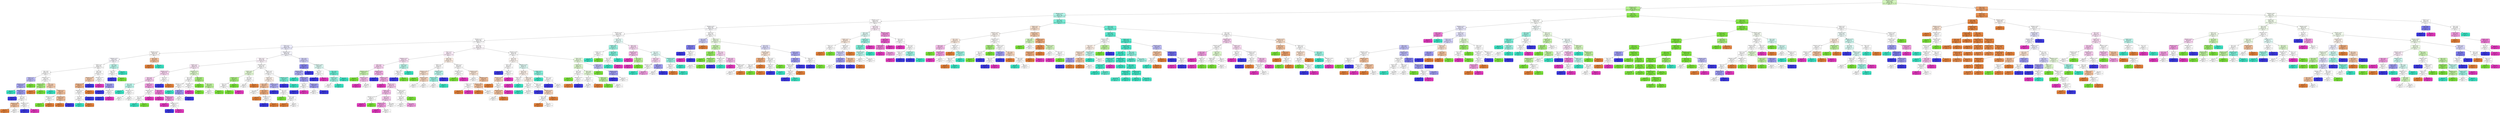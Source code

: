 digraph Tree {
node [shape=box, style="filled, rounded", color="black", fontname=helvetica] ;
edge [fontname=helvetica] ;
0 [label="Attendace <= 48.5\ngini = 0.659\nsamples = 2545\nvalue = [641, 1281, 338, 141, 144]\nclass = 2", fillcolor="#d3f6bc"] ;
1 [label="Attendace <= 36.5\ngini = 0.53\nsamples = 1882\nvalue = [123, 1239, 304, 105, 111]\nclass = 2", fillcolor="#b1f08a"] ;
0 -> 1 [labeldistance=2.5, labelangle=45, headlabel="True"] ;
2 [label="Attendace <= 29.5\ngini = 0.71\nsamples = 593\nvalue = [81, 81, 278, 73, 80]\nclass = 3", fillcolor="#b3f5e9"] ;
1 -> 2 ;
3 [label="Attendace <= 27.5\ngini = 0.799\nsamples = 277\nvalue = [50, 52, 57, 58, 60]\nclass = 5", fillcolor="#fffdfe"] ;
2 -> 3 ;
4 [label="Attendace <= 25.5\ngini = 0.799\nsamples = 247\nvalue = [45, 50, 49, 53, 50]\nclass = 4", fillcolor="#fcfcff"] ;
3 -> 4 ;
5 [label="Attendace <= 23.5\ngini = 0.798\nsamples = 213\nvalue = [37, 40, 46, 43, 47]\nclass = 5", fillcolor="#fffeff"] ;
4 -> 5 ;
6 [label="Attendace <= 17.5\ngini = 0.799\nsamples = 190\nvalue = [36, 36, 37, 41, 40]\nclass = 4", fillcolor="#fefeff"] ;
5 -> 6 ;
7 [label="Tuition <= 1.5\ngini = 0.792\nsamples = 105\nvalue = [19, 17, 21, 29, 19]\nclass = 4", fillcolor="#ececfd"] ;
6 -> 7 ;
8 [label="Attendace <= 16.5\ngini = 0.764\nsamples = 39\nvalue = [12, 7, 6, 11, 3]\nclass = 1", fillcolor="#fefaf8"] ;
7 -> 8 ;
9 [label="Attendace <= 15.5\ngini = 0.765\nsamples = 36\nvalue = [10, 7, 5, 11, 3]\nclass = 4", fillcolor="#f8f7fe"] ;
8 -> 9 ;
10 [label="Gender <= 2.5\ngini = 0.752\nsamples = 32\nvalue = [10, 6, 3, 10, 3]\nclass = 1", fillcolor="#ffffff"] ;
9 -> 10 ;
11 [label="Class <= 0.5\ngini = 0.744\nsamples = 21\nvalue = [6, 6, 2, 6, 1]\nclass = 1", fillcolor="#ffffff"] ;
10 -> 11 ;
12 [label="Gender <= 1.5\ngini = 0.711\nsamples = 11\nvalue = [2, 2, 1, 5, 1]\nclass = 4", fillcolor="#bebdf6"] ;
11 -> 12 ;
13 [label="Attendace <= 10.5\ngini = 0.617\nsamples = 9\nvalue = [2, 0, 1, 5, 1]\nclass = 4", fillcolor="#abaaf4"] ;
12 -> 13 ;
14 [label="gini = 0.0\nsamples = 1\nvalue = [0, 0, 1, 0, 0]\nclass = 3", fillcolor="#39e5c5"] ;
13 -> 14 ;
15 [label="Attendace <= 11.5\ngini = 0.531\nsamples = 8\nvalue = [2, 0, 0, 5, 1]\nclass = 4", fillcolor="#9e9cf2"] ;
13 -> 15 ;
16 [label="gini = 0.0\nsamples = 3\nvalue = [0, 0, 0, 3, 0]\nclass = 4", fillcolor="#3c39e5"] ;
15 -> 16 ;
17 [label="Term <= 0.5\ngini = 0.64\nsamples = 5\nvalue = [2, 0, 0, 2, 1]\nclass = 1", fillcolor="#ffffff"] ;
15 -> 17 ;
18 [label="Attendace <= 13.5\ngini = 0.444\nsamples = 3\nvalue = [2, 0, 0, 1, 0]\nclass = 1", fillcolor="#f2c09c"] ;
17 -> 18 ;
19 [label="gini = 0.0\nsamples = 1\nvalue = [1, 0, 0, 0, 0]\nclass = 1", fillcolor="#e58139"] ;
18 -> 19 ;
20 [label="gini = 0.5\nsamples = 2\nvalue = [1, 0, 0, 1, 0]\nclass = 1", fillcolor="#ffffff"] ;
18 -> 20 ;
21 [label="Attendace <= 13.5\ngini = 0.5\nsamples = 2\nvalue = [0, 0, 0, 1, 1]\nclass = 4", fillcolor="#ffffff"] ;
17 -> 21 ;
22 [label="gini = 0.0\nsamples = 1\nvalue = [0, 0, 0, 1, 0]\nclass = 4", fillcolor="#3c39e5"] ;
21 -> 22 ;
23 [label="gini = 0.0\nsamples = 1\nvalue = [0, 0, 0, 0, 1]\nclass = 5", fillcolor="#e539c0"] ;
21 -> 23 ;
24 [label="gini = 0.0\nsamples = 2\nvalue = [0, 2, 0, 0, 0]\nclass = 2", fillcolor="#7be539"] ;
12 -> 24 ;
25 [label="Attendace <= 11.5\ngini = 0.66\nsamples = 10\nvalue = [4, 4, 1, 1, 0]\nclass = 1", fillcolor="#ffffff"] ;
11 -> 25 ;
26 [label="Attendace <= 10.5\ngini = 0.375\nsamples = 4\nvalue = [1, 3, 0, 0, 0]\nclass = 2", fillcolor="#a7ee7b"] ;
25 -> 26 ;
27 [label="gini = 0.0\nsamples = 1\nvalue = [1, 0, 0, 0, 0]\nclass = 1", fillcolor="#e58139"] ;
26 -> 27 ;
28 [label="gini = 0.0\nsamples = 3\nvalue = [0, 3, 0, 0, 0]\nclass = 2", fillcolor="#7be539"] ;
26 -> 28 ;
29 [label="Term <= 0.5\ngini = 0.667\nsamples = 6\nvalue = [3, 1, 1, 1, 0]\nclass = 1", fillcolor="#f5cdb0"] ;
25 -> 29 ;
30 [label="gini = 0.0\nsamples = 1\nvalue = [0, 0, 1, 0, 0]\nclass = 3", fillcolor="#39e5c5"] ;
29 -> 30 ;
31 [label="Gender <= 1.5\ngini = 0.56\nsamples = 5\nvalue = [3, 1, 0, 1, 0]\nclass = 1", fillcolor="#f2c09c"] ;
29 -> 31 ;
32 [label="Attendace <= 14.0\ngini = 0.5\nsamples = 2\nvalue = [1, 1, 0, 0, 0]\nclass = 1", fillcolor="#ffffff"] ;
31 -> 32 ;
33 [label="gini = 0.0\nsamples = 1\nvalue = [0, 1, 0, 0, 0]\nclass = 2", fillcolor="#7be539"] ;
32 -> 33 ;
34 [label="gini = 0.0\nsamples = 1\nvalue = [1, 0, 0, 0, 0]\nclass = 1", fillcolor="#e58139"] ;
32 -> 34 ;
35 [label="Attendace <= 13.5\ngini = 0.444\nsamples = 3\nvalue = [2, 0, 0, 1, 0]\nclass = 1", fillcolor="#f2c09c"] ;
31 -> 35 ;
36 [label="gini = 0.0\nsamples = 2\nvalue = [2, 0, 0, 0, 0]\nclass = 1", fillcolor="#e58139"] ;
35 -> 36 ;
37 [label="gini = 0.0\nsamples = 1\nvalue = [0, 0, 0, 1, 0]\nclass = 4", fillcolor="#3c39e5"] ;
35 -> 37 ;
38 [label="Class <= 0.5\ngini = 0.694\nsamples = 11\nvalue = [4, 0, 1, 4, 2]\nclass = 1", fillcolor="#ffffff"] ;
10 -> 38 ;
39 [label="Attendace <= 14.0\ngini = 0.571\nsamples = 7\nvalue = [4, 0, 1, 2, 0]\nclass = 1", fillcolor="#f5cdb0"] ;
38 -> 39 ;
40 [label="Attendace <= 12.5\ngini = 0.5\nsamples = 6\nvalue = [4, 0, 1, 1, 0]\nclass = 1", fillcolor="#efb388"] ;
39 -> 40 ;
41 [label="Attendace <= 11.5\ngini = 0.667\nsamples = 3\nvalue = [1, 0, 1, 1, 0]\nclass = 1", fillcolor="#ffffff"] ;
40 -> 41 ;
42 [label="Term <= 0.5\ngini = 0.5\nsamples = 2\nvalue = [1, 0, 1, 0, 0]\nclass = 1", fillcolor="#ffffff"] ;
41 -> 42 ;
43 [label="gini = 0.0\nsamples = 1\nvalue = [0, 0, 1, 0, 0]\nclass = 3", fillcolor="#39e5c5"] ;
42 -> 43 ;
44 [label="gini = 0.0\nsamples = 1\nvalue = [1, 0, 0, 0, 0]\nclass = 1", fillcolor="#e58139"] ;
42 -> 44 ;
45 [label="gini = 0.0\nsamples = 1\nvalue = [0, 0, 0, 1, 0]\nclass = 4", fillcolor="#3c39e5"] ;
41 -> 45 ;
46 [label="gini = 0.0\nsamples = 3\nvalue = [3, 0, 0, 0, 0]\nclass = 1", fillcolor="#e58139"] ;
40 -> 46 ;
47 [label="gini = 0.0\nsamples = 1\nvalue = [0, 0, 0, 1, 0]\nclass = 4", fillcolor="#3c39e5"] ;
39 -> 47 ;
48 [label="Attendace <= 11.5\ngini = 0.5\nsamples = 4\nvalue = [0, 0, 0, 2, 2]\nclass = 4", fillcolor="#ffffff"] ;
38 -> 48 ;
49 [label="gini = 0.0\nsamples = 1\nvalue = [0, 0, 0, 0, 1]\nclass = 5", fillcolor="#e539c0"] ;
48 -> 49 ;
50 [label="Term <= 0.5\ngini = 0.444\nsamples = 3\nvalue = [0, 0, 0, 2, 1]\nclass = 4", fillcolor="#9e9cf2"] ;
48 -> 50 ;
51 [label="gini = 0.0\nsamples = 1\nvalue = [0, 0, 0, 1, 0]\nclass = 4", fillcolor="#3c39e5"] ;
50 -> 51 ;
52 [label="Attendace <= 13.0\ngini = 0.5\nsamples = 2\nvalue = [0, 0, 0, 1, 1]\nclass = 4", fillcolor="#ffffff"] ;
50 -> 52 ;
53 [label="gini = 0.0\nsamples = 1\nvalue = [0, 0, 0, 1, 0]\nclass = 4", fillcolor="#3c39e5"] ;
52 -> 53 ;
54 [label="gini = 0.0\nsamples = 1\nvalue = [0, 0, 0, 0, 1]\nclass = 5", fillcolor="#e539c0"] ;
52 -> 54 ;
55 [label="Term <= 0.5\ngini = 0.625\nsamples = 4\nvalue = [0, 1, 2, 1, 0]\nclass = 3", fillcolor="#bdf6ec"] ;
9 -> 55 ;
56 [label="Class <= 0.5\ngini = 0.5\nsamples = 2\nvalue = [0, 1, 0, 1, 0]\nclass = 2", fillcolor="#ffffff"] ;
55 -> 56 ;
57 [label="gini = 0.0\nsamples = 1\nvalue = [0, 0, 0, 1, 0]\nclass = 4", fillcolor="#3c39e5"] ;
56 -> 57 ;
58 [label="gini = 0.0\nsamples = 1\nvalue = [0, 1, 0, 0, 0]\nclass = 2", fillcolor="#7be539"] ;
56 -> 58 ;
59 [label="gini = 0.0\nsamples = 2\nvalue = [0, 0, 2, 0, 0]\nclass = 3", fillcolor="#39e5c5"] ;
55 -> 59 ;
60 [label="Term <= 0.5\ngini = 0.444\nsamples = 3\nvalue = [2, 0, 1, 0, 0]\nclass = 1", fillcolor="#f2c09c"] ;
8 -> 60 ;
61 [label="gini = 0.0\nsamples = 2\nvalue = [2, 0, 0, 0, 0]\nclass = 1", fillcolor="#e58139"] ;
60 -> 61 ;
62 [label="gini = 0.0\nsamples = 1\nvalue = [0, 0, 1, 0, 0]\nclass = 3", fillcolor="#39e5c5"] ;
60 -> 62 ;
63 [label="Attendace <= 14.5\ngini = 0.781\nsamples = 66\nvalue = [7, 10, 15, 18, 16]\nclass = 4", fillcolor="#f7f7fe"] ;
7 -> 63 ;
64 [label="Tuition <= 2.5\ngini = 0.794\nsamples = 48\nvalue = [7, 9, 10, 10, 12]\nclass = 5", fillcolor="#fef5fc"] ;
63 -> 64 ;
65 [label="Gender <= 2.5\ngini = 0.753\nsamples = 24\nvalue = [1, 5, 6, 4, 8]\nclass = 5", fillcolor="#fce9f8"] ;
64 -> 65 ;
66 [label="Attendace <= 13.5\ngini = 0.704\nsamples = 14\nvalue = [1, 1, 4, 2, 6]\nclass = 5", fillcolor="#fad7f2"] ;
65 -> 66 ;
67 [label="Class <= 0.5\ngini = 0.625\nsamples = 12\nvalue = [0, 1, 4, 1, 6]\nclass = 5", fillcolor="#f8ceef"] ;
66 -> 67 ;
68 [label="Term <= 0.5\ngini = 0.48\nsamples = 5\nvalue = [0, 0, 3, 0, 2]\nclass = 3", fillcolor="#bdf6ec"] ;
67 -> 68 ;
69 [label="gini = 0.0\nsamples = 1\nvalue = [0, 0, 1, 0, 0]\nclass = 3", fillcolor="#39e5c5"] ;
68 -> 69 ;
70 [label="Attendace <= 12.0\ngini = 0.5\nsamples = 4\nvalue = [0, 0, 2, 0, 2]\nclass = 3", fillcolor="#ffffff"] ;
68 -> 70 ;
71 [label="gini = 0.5\nsamples = 2\nvalue = [0, 0, 1, 0, 1]\nclass = 3", fillcolor="#ffffff"] ;
70 -> 71 ;
72 [label="gini = 0.5\nsamples = 2\nvalue = [0, 0, 1, 0, 1]\nclass = 3", fillcolor="#ffffff"] ;
70 -> 72 ;
73 [label="Gender <= 1.5\ngini = 0.612\nsamples = 7\nvalue = [0, 1, 1, 1, 4]\nclass = 5", fillcolor="#f29ce0"] ;
67 -> 73 ;
74 [label="Attendace <= 10.5\ngini = 0.667\nsamples = 3\nvalue = [0, 1, 1, 0, 1]\nclass = 2", fillcolor="#ffffff"] ;
73 -> 74 ;
75 [label="Term <= 0.5\ngini = 0.5\nsamples = 2\nvalue = [0, 1, 1, 0, 0]\nclass = 2", fillcolor="#ffffff"] ;
74 -> 75 ;
76 [label="gini = 0.0\nsamples = 1\nvalue = [0, 0, 1, 0, 0]\nclass = 3", fillcolor="#39e5c5"] ;
75 -> 76 ;
77 [label="gini = 0.0\nsamples = 1\nvalue = [0, 1, 0, 0, 0]\nclass = 2", fillcolor="#7be539"] ;
75 -> 77 ;
78 [label="gini = 0.0\nsamples = 1\nvalue = [0, 0, 0, 0, 1]\nclass = 5", fillcolor="#e539c0"] ;
74 -> 78 ;
79 [label="Term <= 0.5\ngini = 0.375\nsamples = 4\nvalue = [0, 0, 0, 1, 3]\nclass = 5", fillcolor="#ee7bd5"] ;
73 -> 79 ;
80 [label="gini = 0.0\nsamples = 1\nvalue = [0, 0, 0, 0, 1]\nclass = 5", fillcolor="#e539c0"] ;
79 -> 80 ;
81 [label="Attendace <= 11.0\ngini = 0.444\nsamples = 3\nvalue = [0, 0, 0, 1, 2]\nclass = 5", fillcolor="#f29ce0"] ;
79 -> 81 ;
82 [label="gini = 0.0\nsamples = 1\nvalue = [0, 0, 0, 0, 1]\nclass = 5", fillcolor="#e539c0"] ;
81 -> 82 ;
83 [label="Attendace <= 12.5\ngini = 0.5\nsamples = 2\nvalue = [0, 0, 0, 1, 1]\nclass = 4", fillcolor="#ffffff"] ;
81 -> 83 ;
84 [label="gini = 0.0\nsamples = 1\nvalue = [0, 0, 0, 1, 0]\nclass = 4", fillcolor="#3c39e5"] ;
83 -> 84 ;
85 [label="gini = 0.0\nsamples = 1\nvalue = [0, 0, 0, 0, 1]\nclass = 5", fillcolor="#e539c0"] ;
83 -> 85 ;
86 [label="Term <= 0.5\ngini = 0.5\nsamples = 2\nvalue = [1, 0, 0, 1, 0]\nclass = 1", fillcolor="#ffffff"] ;
66 -> 86 ;
87 [label="gini = 0.0\nsamples = 1\nvalue = [0, 0, 0, 1, 0]\nclass = 4", fillcolor="#3c39e5"] ;
86 -> 87 ;
88 [label="gini = 0.0\nsamples = 1\nvalue = [1, 0, 0, 0, 0]\nclass = 1", fillcolor="#e58139"] ;
86 -> 88 ;
89 [label="Attendace <= 12.0\ngini = 0.72\nsamples = 10\nvalue = [0, 4, 2, 2, 2]\nclass = 2", fillcolor="#def8ce"] ;
65 -> 89 ;
90 [label="Term <= 0.5\ngini = 0.722\nsamples = 6\nvalue = [0, 1, 2, 2, 1]\nclass = 3", fillcolor="#ffffff"] ;
89 -> 90 ;
91 [label="Attendace <= 10.5\ngini = 0.5\nsamples = 4\nvalue = [0, 0, 2, 2, 0]\nclass = 3", fillcolor="#ffffff"] ;
90 -> 91 ;
92 [label="gini = 0.0\nsamples = 1\nvalue = [0, 0, 1, 0, 0]\nclass = 3", fillcolor="#39e5c5"] ;
91 -> 92 ;
93 [label="Class <= 0.5\ngini = 0.444\nsamples = 3\nvalue = [0, 0, 1, 2, 0]\nclass = 4", fillcolor="#9e9cf2"] ;
91 -> 93 ;
94 [label="gini = 0.5\nsamples = 2\nvalue = [0, 0, 1, 1, 0]\nclass = 3", fillcolor="#ffffff"] ;
93 -> 94 ;
95 [label="gini = 0.0\nsamples = 1\nvalue = [0, 0, 0, 1, 0]\nclass = 4", fillcolor="#3c39e5"] ;
93 -> 95 ;
96 [label="Attendace <= 10.5\ngini = 0.5\nsamples = 2\nvalue = [0, 1, 0, 0, 1]\nclass = 2", fillcolor="#ffffff"] ;
90 -> 96 ;
97 [label="gini = 0.0\nsamples = 1\nvalue = [0, 0, 0, 0, 1]\nclass = 5", fillcolor="#e539c0"] ;
96 -> 97 ;
98 [label="gini = 0.0\nsamples = 1\nvalue = [0, 1, 0, 0, 0]\nclass = 2", fillcolor="#7be539"] ;
96 -> 98 ;
99 [label="Class <= 0.5\ngini = 0.375\nsamples = 4\nvalue = [0, 3, 0, 0, 1]\nclass = 2", fillcolor="#a7ee7b"] ;
89 -> 99 ;
100 [label="gini = 0.0\nsamples = 1\nvalue = [0, 1, 0, 0, 0]\nclass = 2", fillcolor="#7be539"] ;
99 -> 100 ;
101 [label="Term <= 0.5\ngini = 0.444\nsamples = 3\nvalue = [0, 2, 0, 0, 1]\nclass = 2", fillcolor="#bdf29c"] ;
99 -> 101 ;
102 [label="gini = 0.5\nsamples = 2\nvalue = [0, 1, 0, 0, 1]\nclass = 2", fillcolor="#ffffff"] ;
101 -> 102 ;
103 [label="gini = 0.0\nsamples = 1\nvalue = [0, 1, 0, 0, 0]\nclass = 2", fillcolor="#7be539"] ;
101 -> 103 ;
104 [label="Attendace <= 10.5\ngini = 0.792\nsamples = 24\nvalue = [6, 4, 4, 6, 4]\nclass = 1", fillcolor="#ffffff"] ;
64 -> 104 ;
105 [label="Gender <= 2.5\ngini = 0.694\nsamples = 7\nvalue = [1, 3, 0, 1, 2]\nclass = 2", fillcolor="#e5fad7"] ;
104 -> 105 ;
106 [label="Gender <= 1.5\ngini = 0.375\nsamples = 4\nvalue = [0, 3, 0, 0, 1]\nclass = 2", fillcolor="#a7ee7b"] ;
105 -> 106 ;
107 [label="Class <= 0.5\ngini = 0.5\nsamples = 2\nvalue = [0, 1, 0, 0, 1]\nclass = 2", fillcolor="#ffffff"] ;
106 -> 107 ;
108 [label="gini = 0.0\nsamples = 1\nvalue = [0, 1, 0, 0, 0]\nclass = 2", fillcolor="#7be539"] ;
107 -> 108 ;
109 [label="gini = 0.0\nsamples = 1\nvalue = [0, 0, 0, 0, 1]\nclass = 5", fillcolor="#e539c0"] ;
107 -> 109 ;
110 [label="gini = 0.0\nsamples = 2\nvalue = [0, 2, 0, 0, 0]\nclass = 2", fillcolor="#7be539"] ;
106 -> 110 ;
111 [label="Term <= 0.5\ngini = 0.667\nsamples = 3\nvalue = [1, 0, 0, 1, 1]\nclass = 1", fillcolor="#ffffff"] ;
105 -> 111 ;
112 [label="gini = 0.5\nsamples = 2\nvalue = [0, 0, 0, 1, 1]\nclass = 4", fillcolor="#ffffff"] ;
111 -> 112 ;
113 [label="gini = 0.0\nsamples = 1\nvalue = [1, 0, 0, 0, 0]\nclass = 1", fillcolor="#e58139"] ;
111 -> 113 ;
114 [label="Gender <= 2.5\ngini = 0.754\nsamples = 17\nvalue = [5, 1, 4, 5, 2]\nclass = 1", fillcolor="#ffffff"] ;
104 -> 114 ;
115 [label="Gender <= 1.5\ngini = 0.722\nsamples = 13\nvalue = [5, 1, 1, 4, 2]\nclass = 1", fillcolor="#fcf1e9"] ;
114 -> 115 ;
116 [label="Class <= 0.5\ngini = 0.612\nsamples = 7\nvalue = [4, 0, 1, 1, 1]\nclass = 1", fillcolor="#f2c09c"] ;
115 -> 116 ;
117 [label="gini = 0.667\nsamples = 3\nvalue = [1, 0, 1, 0, 1]\nclass = 1", fillcolor="#ffffff"] ;
116 -> 117 ;
118 [label="Term <= 0.5\ngini = 0.375\nsamples = 4\nvalue = [3, 0, 0, 1, 0]\nclass = 1", fillcolor="#eeab7b"] ;
116 -> 118 ;
119 [label="gini = 0.0\nsamples = 2\nvalue = [2, 0, 0, 0, 0]\nclass = 1", fillcolor="#e58139"] ;
118 -> 119 ;
120 [label="Attendace <= 11.5\ngini = 0.5\nsamples = 2\nvalue = [1, 0, 0, 1, 0]\nclass = 1", fillcolor="#ffffff"] ;
118 -> 120 ;
121 [label="gini = 0.0\nsamples = 1\nvalue = [0, 0, 0, 1, 0]\nclass = 4", fillcolor="#3c39e5"] ;
120 -> 121 ;
122 [label="gini = 0.0\nsamples = 1\nvalue = [1, 0, 0, 0, 0]\nclass = 1", fillcolor="#e58139"] ;
120 -> 122 ;
123 [label="Attendace <= 13.5\ngini = 0.667\nsamples = 6\nvalue = [1, 1, 0, 3, 1]\nclass = 4", fillcolor="#b1b0f5"] ;
115 -> 123 ;
124 [label="gini = 0.0\nsamples = 2\nvalue = [0, 0, 0, 2, 0]\nclass = 4", fillcolor="#3c39e5"] ;
123 -> 124 ;
125 [label="Term <= 0.5\ngini = 0.75\nsamples = 4\nvalue = [1, 1, 0, 1, 1]\nclass = 1", fillcolor="#ffffff"] ;
123 -> 125 ;
126 [label="gini = 0.0\nsamples = 1\nvalue = [0, 1, 0, 0, 0]\nclass = 2", fillcolor="#7be539"] ;
125 -> 126 ;
127 [label="Class <= 0.5\ngini = 0.667\nsamples = 3\nvalue = [1, 0, 0, 1, 1]\nclass = 1", fillcolor="#ffffff"] ;
125 -> 127 ;
128 [label="gini = 0.0\nsamples = 1\nvalue = [1, 0, 0, 0, 0]\nclass = 1", fillcolor="#e58139"] ;
127 -> 128 ;
129 [label="gini = 0.5\nsamples = 2\nvalue = [0, 0, 0, 1, 1]\nclass = 4", fillcolor="#ffffff"] ;
127 -> 129 ;
130 [label="Attendace <= 12.5\ngini = 0.375\nsamples = 4\nvalue = [0, 0, 3, 1, 0]\nclass = 3", fillcolor="#7beed8"] ;
114 -> 130 ;
131 [label="gini = 0.0\nsamples = 1\nvalue = [0, 0, 0, 1, 0]\nclass = 4", fillcolor="#3c39e5"] ;
130 -> 131 ;
132 [label="gini = 0.0\nsamples = 3\nvalue = [0, 0, 3, 0, 0]\nclass = 3", fillcolor="#39e5c5"] ;
130 -> 132 ;
133 [label="Class <= 0.5\ngini = 0.673\nsamples = 18\nvalue = [0, 1, 5, 8, 4]\nclass = 4", fillcolor="#d2d1f9"] ;
63 -> 133 ;
134 [label="Tuition <= 2.5\ngini = 0.519\nsamples = 9\nvalue = [0, 1, 1, 6, 1]\nclass = 4", fillcolor="#8583ef"] ;
133 -> 134 ;
135 [label="Attendace <= 15.5\ngini = 0.667\nsamples = 6\nvalue = [0, 1, 1, 3, 1]\nclass = 4", fillcolor="#b1b0f5"] ;
134 -> 135 ;
136 [label="gini = 0.0\nsamples = 1\nvalue = [0, 0, 1, 0, 0]\nclass = 3", fillcolor="#39e5c5"] ;
135 -> 136 ;
137 [label="Attendace <= 16.5\ngini = 0.56\nsamples = 5\nvalue = [0, 1, 0, 3, 1]\nclass = 4", fillcolor="#9e9cf2"] ;
135 -> 137 ;
138 [label="Term <= 0.5\ngini = 0.5\nsamples = 2\nvalue = [0, 0, 0, 1, 1]\nclass = 4", fillcolor="#ffffff"] ;
137 -> 138 ;
139 [label="gini = 0.0\nsamples = 1\nvalue = [0, 0, 0, 1, 0]\nclass = 4", fillcolor="#3c39e5"] ;
138 -> 139 ;
140 [label="gini = 0.0\nsamples = 1\nvalue = [0, 0, 0, 0, 1]\nclass = 5", fillcolor="#e539c0"] ;
138 -> 140 ;
141 [label="Gender <= 1.5\ngini = 0.444\nsamples = 3\nvalue = [0, 1, 0, 2, 0]\nclass = 4", fillcolor="#9e9cf2"] ;
137 -> 141 ;
142 [label="gini = 0.5\nsamples = 2\nvalue = [0, 1, 0, 1, 0]\nclass = 2", fillcolor="#ffffff"] ;
141 -> 142 ;
143 [label="gini = 0.0\nsamples = 1\nvalue = [0, 0, 0, 1, 0]\nclass = 4", fillcolor="#3c39e5"] ;
141 -> 143 ;
144 [label="gini = 0.0\nsamples = 3\nvalue = [0, 0, 0, 3, 0]\nclass = 4", fillcolor="#3c39e5"] ;
134 -> 144 ;
145 [label="Attendace <= 16.5\ngini = 0.642\nsamples = 9\nvalue = [0, 0, 4, 2, 3]\nclass = 3", fillcolor="#defbf5"] ;
133 -> 145 ;
146 [label="Term <= 0.5\ngini = 0.5\nsamples = 4\nvalue = [0, 0, 0, 2, 2]\nclass = 4", fillcolor="#ffffff"] ;
145 -> 146 ;
147 [label="gini = 0.0\nsamples = 2\nvalue = [0, 0, 0, 2, 0]\nclass = 4", fillcolor="#3c39e5"] ;
146 -> 147 ;
148 [label="gini = 0.0\nsamples = 2\nvalue = [0, 0, 0, 0, 2]\nclass = 5", fillcolor="#e539c0"] ;
146 -> 148 ;
149 [label="Term <= 0.5\ngini = 0.32\nsamples = 5\nvalue = [0, 0, 4, 0, 1]\nclass = 3", fillcolor="#6aecd4"] ;
145 -> 149 ;
150 [label="Gender <= 2.5\ngini = 0.444\nsamples = 3\nvalue = [0, 0, 2, 0, 1]\nclass = 3", fillcolor="#9cf2e2"] ;
149 -> 150 ;
151 [label="gini = 0.5\nsamples = 2\nvalue = [0, 0, 1, 0, 1]\nclass = 3", fillcolor="#ffffff"] ;
150 -> 151 ;
152 [label="gini = 0.0\nsamples = 1\nvalue = [0, 0, 1, 0, 0]\nclass = 3", fillcolor="#39e5c5"] ;
150 -> 152 ;
153 [label="gini = 0.0\nsamples = 2\nvalue = [0, 0, 2, 0, 0]\nclass = 3", fillcolor="#39e5c5"] ;
149 -> 153 ;
154 [label="Term <= 0.5\ngini = 0.794\nsamples = 85\nvalue = [17, 19, 16, 12, 21]\nclass = 5", fillcolor="#fef9fd"] ;
6 -> 154 ;
155 [label="Tuition <= 2.5\ngini = 0.77\nsamples = 47\nvalue = [8, 12, 7, 5, 15]\nclass = 5", fillcolor="#fdeefa"] ;
154 -> 155 ;
156 [label="Attendace <= 22.5\ngini = 0.737\nsamples = 29\nvalue = [2, 8, 4, 4, 11]\nclass = 5", fillcolor="#fbe3f6"] ;
155 -> 156 ;
157 [label="Class <= 0.5\ngini = 0.701\nsamples = 25\nvalue = [2, 7, 2, 3, 11]\nclass = 5", fillcolor="#f9d3f1"] ;
156 -> 157 ;
158 [label="Attendace <= 20.5\ngini = 0.571\nsamples = 7\nvalue = [1, 4, 0, 0, 2]\nclass = 2", fillcolor="#caf5b0"] ;
157 -> 158 ;
159 [label="gini = 0.0\nsamples = 3\nvalue = [0, 3, 0, 0, 0]\nclass = 2", fillcolor="#7be539"] ;
158 -> 159 ;
160 [label="Attendace <= 21.5\ngini = 0.625\nsamples = 4\nvalue = [1, 1, 0, 0, 2]\nclass = 5", fillcolor="#f6bdea"] ;
158 -> 160 ;
161 [label="gini = 0.0\nsamples = 1\nvalue = [0, 0, 0, 0, 1]\nclass = 5", fillcolor="#e539c0"] ;
160 -> 161 ;
162 [label="gini = 0.667\nsamples = 3\nvalue = [1, 1, 0, 0, 1]\nclass = 1", fillcolor="#ffffff"] ;
160 -> 162 ;
163 [label="Attendace <= 18.5\ngini = 0.679\nsamples = 18\nvalue = [1, 3, 2, 3, 9]\nclass = 5", fillcolor="#f5b0e6"] ;
157 -> 163 ;
164 [label="gini = 0.0\nsamples = 1\nvalue = [0, 0, 0, 1, 0]\nclass = 4", fillcolor="#3c39e5"] ;
163 -> 164 ;
165 [label="Attendace <= 19.5\ngini = 0.657\nsamples = 17\nvalue = [1, 3, 2, 2, 9]\nclass = 5", fillcolor="#f4aae4"] ;
163 -> 165 ;
166 [label="gini = 0.0\nsamples = 3\nvalue = [0, 0, 0, 0, 3]\nclass = 5", fillcolor="#e539c0"] ;
165 -> 166 ;
167 [label="Gender <= 2.5\ngini = 0.724\nsamples = 14\nvalue = [1, 3, 2, 2, 6]\nclass = 5", fillcolor="#f8c9ee"] ;
165 -> 167 ;
168 [label="Gender <= 1.5\ngini = 0.656\nsamples = 8\nvalue = [1, 1, 0, 2, 4]\nclass = 5", fillcolor="#f6bdea"] ;
167 -> 168 ;
169 [label="Attendace <= 21.0\ngini = 0.5\nsamples = 2\nvalue = [0, 1, 0, 0, 1]\nclass = 2", fillcolor="#ffffff"] ;
168 -> 169 ;
170 [label="gini = 0.0\nsamples = 1\nvalue = [0, 0, 0, 0, 1]\nclass = 5", fillcolor="#e539c0"] ;
169 -> 170 ;
171 [label="gini = 0.0\nsamples = 1\nvalue = [0, 1, 0, 0, 0]\nclass = 2", fillcolor="#7be539"] ;
169 -> 171 ;
172 [label="Tuition <= 1.5\ngini = 0.611\nsamples = 6\nvalue = [1, 0, 0, 2, 3]\nclass = 5", fillcolor="#f8ceef"] ;
168 -> 172 ;
173 [label="Attendace <= 21.5\ngini = 0.444\nsamples = 3\nvalue = [0, 0, 0, 1, 2]\nclass = 5", fillcolor="#f29ce0"] ;
172 -> 173 ;
174 [label="gini = 0.0\nsamples = 1\nvalue = [0, 0, 0, 0, 1]\nclass = 5", fillcolor="#e539c0"] ;
173 -> 174 ;
175 [label="gini = 0.5\nsamples = 2\nvalue = [0, 0, 0, 1, 1]\nclass = 4", fillcolor="#ffffff"] ;
173 -> 175 ;
176 [label="gini = 0.667\nsamples = 3\nvalue = [1, 0, 0, 1, 1]\nclass = 1", fillcolor="#ffffff"] ;
172 -> 176 ;
177 [label="Attendace <= 20.5\ngini = 0.667\nsamples = 6\nvalue = [0, 2, 2, 0, 2]\nclass = 2", fillcolor="#ffffff"] ;
167 -> 177 ;
178 [label="Tuition <= 1.5\ngini = 0.64\nsamples = 5\nvalue = [0, 1, 2, 0, 2]\nclass = 3", fillcolor="#ffffff"] ;
177 -> 178 ;
179 [label="gini = 0.5\nsamples = 2\nvalue = [0, 1, 1, 0, 0]\nclass = 2", fillcolor="#ffffff"] ;
178 -> 179 ;
180 [label="gini = 0.444\nsamples = 3\nvalue = [0, 0, 1, 0, 2]\nclass = 5", fillcolor="#f29ce0"] ;
178 -> 180 ;
181 [label="gini = 0.0\nsamples = 1\nvalue = [0, 1, 0, 0, 0]\nclass = 2", fillcolor="#7be539"] ;
177 -> 181 ;
182 [label="Tuition <= 1.5\ngini = 0.625\nsamples = 4\nvalue = [0, 1, 2, 1, 0]\nclass = 3", fillcolor="#bdf6ec"] ;
156 -> 182 ;
183 [label="Gender <= 2.5\ngini = 0.5\nsamples = 2\nvalue = [0, 1, 0, 1, 0]\nclass = 2", fillcolor="#ffffff"] ;
182 -> 183 ;
184 [label="gini = 0.0\nsamples = 1\nvalue = [0, 0, 0, 1, 0]\nclass = 4", fillcolor="#3c39e5"] ;
183 -> 184 ;
185 [label="gini = 0.0\nsamples = 1\nvalue = [0, 1, 0, 0, 0]\nclass = 2", fillcolor="#7be539"] ;
183 -> 185 ;
186 [label="gini = 0.0\nsamples = 2\nvalue = [0, 0, 2, 0, 0]\nclass = 3", fillcolor="#39e5c5"] ;
182 -> 186 ;
187 [label="Class <= 0.5\ngini = 0.759\nsamples = 18\nvalue = [6, 4, 3, 1, 4]\nclass = 1", fillcolor="#fbede3"] ;
155 -> 187 ;
188 [label="Gender <= 2.5\ngini = 0.741\nsamples = 9\nvalue = [3, 1, 3, 1, 1]\nclass = 1", fillcolor="#ffffff"] ;
187 -> 188 ;
189 [label="Attendace <= 18.5\ngini = 0.72\nsamples = 5\nvalue = [2, 1, 1, 0, 1]\nclass = 1", fillcolor="#f8e0ce"] ;
188 -> 189 ;
190 [label="gini = 0.0\nsamples = 1\nvalue = [0, 1, 0, 0, 0]\nclass = 2", fillcolor="#7be539"] ;
189 -> 190 ;
191 [label="Attendace <= 20.5\ngini = 0.625\nsamples = 4\nvalue = [2, 0, 1, 0, 1]\nclass = 1", fillcolor="#f6d5bd"] ;
189 -> 191 ;
192 [label="gini = 0.5\nsamples = 2\nvalue = [1, 0, 0, 0, 1]\nclass = 1", fillcolor="#ffffff"] ;
191 -> 192 ;
193 [label="gini = 0.5\nsamples = 2\nvalue = [1, 0, 1, 0, 0]\nclass = 1", fillcolor="#ffffff"] ;
191 -> 193 ;
194 [label="Attendace <= 20.0\ngini = 0.625\nsamples = 4\nvalue = [1, 0, 2, 1, 0]\nclass = 3", fillcolor="#bdf6ec"] ;
188 -> 194 ;
195 [label="Attendace <= 18.5\ngini = 0.444\nsamples = 3\nvalue = [1, 0, 2, 0, 0]\nclass = 3", fillcolor="#9cf2e2"] ;
194 -> 195 ;
196 [label="gini = 0.5\nsamples = 2\nvalue = [1, 0, 1, 0, 0]\nclass = 1", fillcolor="#ffffff"] ;
195 -> 196 ;
197 [label="gini = 0.0\nsamples = 1\nvalue = [0, 0, 1, 0, 0]\nclass = 3", fillcolor="#39e5c5"] ;
195 -> 197 ;
198 [label="gini = 0.0\nsamples = 1\nvalue = [0, 0, 0, 1, 0]\nclass = 4", fillcolor="#3c39e5"] ;
194 -> 198 ;
199 [label="Gender <= 1.5\ngini = 0.667\nsamples = 9\nvalue = [3, 3, 0, 0, 3]\nclass = 1", fillcolor="#ffffff"] ;
187 -> 199 ;
200 [label="Attendace <= 21.0\ngini = 0.5\nsamples = 2\nvalue = [0, 1, 0, 0, 1]\nclass = 2", fillcolor="#ffffff"] ;
199 -> 200 ;
201 [label="gini = 0.0\nsamples = 1\nvalue = [0, 1, 0, 0, 0]\nclass = 2", fillcolor="#7be539"] ;
200 -> 201 ;
202 [label="gini = 0.0\nsamples = 1\nvalue = [0, 0, 0, 0, 1]\nclass = 5", fillcolor="#e539c0"] ;
200 -> 202 ;
203 [label="Attendace <= 18.5\ngini = 0.653\nsamples = 7\nvalue = [3, 2, 0, 0, 2]\nclass = 1", fillcolor="#fae6d7"] ;
199 -> 203 ;
204 [label="gini = 0.5\nsamples = 2\nvalue = [0, 1, 0, 0, 1]\nclass = 2", fillcolor="#ffffff"] ;
203 -> 204 ;
205 [label="Attendace <= 20.5\ngini = 0.56\nsamples = 5\nvalue = [3, 1, 0, 0, 1]\nclass = 1", fillcolor="#f2c09c"] ;
203 -> 205 ;
206 [label="Gender <= 2.5\ngini = 0.5\nsamples = 2\nvalue = [1, 0, 0, 0, 1]\nclass = 1", fillcolor="#ffffff"] ;
205 -> 206 ;
207 [label="gini = 0.0\nsamples = 1\nvalue = [1, 0, 0, 0, 0]\nclass = 1", fillcolor="#e58139"] ;
206 -> 207 ;
208 [label="gini = 0.0\nsamples = 1\nvalue = [0, 0, 0, 0, 1]\nclass = 5", fillcolor="#e539c0"] ;
206 -> 208 ;
209 [label="Attendace <= 22.5\ngini = 0.444\nsamples = 3\nvalue = [2, 1, 0, 0, 0]\nclass = 1", fillcolor="#f2c09c"] ;
205 -> 209 ;
210 [label="gini = 0.0\nsamples = 1\nvalue = [1, 0, 0, 0, 0]\nclass = 1", fillcolor="#e58139"] ;
209 -> 210 ;
211 [label="gini = 0.5\nsamples = 2\nvalue = [1, 1, 0, 0, 0]\nclass = 1", fillcolor="#ffffff"] ;
209 -> 211 ;
212 [label="Attendace <= 20.5\ngini = 0.795\nsamples = 38\nvalue = [9, 7, 9, 7, 6]\nclass = 1", fillcolor="#ffffff"] ;
154 -> 212 ;
213 [label="Class <= 0.5\ngini = 0.774\nsamples = 24\nvalue = [7, 2, 6, 4, 5]\nclass = 1", fillcolor="#fef8f4"] ;
212 -> 213 ;
214 [label="Tuition <= 1.5\ngini = 0.612\nsamples = 7\nvalue = [3, 0, 0, 1, 3]\nclass = 1", fillcolor="#ffffff"] ;
213 -> 214 ;
215 [label="gini = 0.0\nsamples = 1\nvalue = [0, 0, 0, 1, 0]\nclass = 4", fillcolor="#3c39e5"] ;
214 -> 215 ;
216 [label="Gender <= 2.0\ngini = 0.5\nsamples = 6\nvalue = [3, 0, 0, 0, 3]\nclass = 1", fillcolor="#ffffff"] ;
214 -> 216 ;
217 [label="Attendace <= 18.5\ngini = 0.48\nsamples = 5\nvalue = [3, 0, 0, 0, 2]\nclass = 1", fillcolor="#f6d5bd"] ;
216 -> 217 ;
218 [label="gini = 0.0\nsamples = 1\nvalue = [1, 0, 0, 0, 0]\nclass = 1", fillcolor="#e58139"] ;
217 -> 218 ;
219 [label="Tuition <= 2.5\ngini = 0.5\nsamples = 4\nvalue = [2, 0, 0, 0, 2]\nclass = 1", fillcolor="#ffffff"] ;
217 -> 219 ;
220 [label="Attendace <= 19.5\ngini = 0.444\nsamples = 3\nvalue = [2, 0, 0, 0, 1]\nclass = 1", fillcolor="#f2c09c"] ;
219 -> 220 ;
221 [label="gini = 0.5\nsamples = 2\nvalue = [1, 0, 0, 0, 1]\nclass = 1", fillcolor="#ffffff"] ;
220 -> 221 ;
222 [label="gini = 0.0\nsamples = 1\nvalue = [1, 0, 0, 0, 0]\nclass = 1", fillcolor="#e58139"] ;
220 -> 222 ;
223 [label="gini = 0.0\nsamples = 1\nvalue = [0, 0, 0, 0, 1]\nclass = 5", fillcolor="#e539c0"] ;
219 -> 223 ;
224 [label="gini = 0.0\nsamples = 1\nvalue = [0, 0, 0, 0, 1]\nclass = 5", fillcolor="#e539c0"] ;
216 -> 224 ;
225 [label="Attendace <= 19.5\ngini = 0.761\nsamples = 17\nvalue = [4, 2, 6, 3, 2]\nclass = 3", fillcolor="#e1fbf6"] ;
213 -> 225 ;
226 [label="Tuition <= 1.5\ngini = 0.793\nsamples = 11\nvalue = [3, 2, 2, 2, 2]\nclass = 1", fillcolor="#fcf1e9"] ;
225 -> 226 ;
227 [label="Gender <= 2.0\ngini = 0.5\nsamples = 2\nvalue = [0, 0, 1, 0, 1]\nclass = 3", fillcolor="#ffffff"] ;
226 -> 227 ;
228 [label="gini = 0.0\nsamples = 1\nvalue = [0, 0, 0, 0, 1]\nclass = 5", fillcolor="#e539c0"] ;
227 -> 228 ;
229 [label="gini = 0.0\nsamples = 1\nvalue = [0, 0, 1, 0, 0]\nclass = 3", fillcolor="#39e5c5"] ;
227 -> 229 ;
230 [label="Gender <= 1.5\ngini = 0.765\nsamples = 9\nvalue = [3, 2, 1, 2, 1]\nclass = 1", fillcolor="#fbede3"] ;
226 -> 230 ;
231 [label="Tuition <= 2.5\ngini = 0.75\nsamples = 4\nvalue = [1, 1, 1, 0, 1]\nclass = 1", fillcolor="#ffffff"] ;
230 -> 231 ;
232 [label="gini = 0.0\nsamples = 1\nvalue = [0, 0, 1, 0, 0]\nclass = 3", fillcolor="#39e5c5"] ;
231 -> 232 ;
233 [label="gini = 0.667\nsamples = 3\nvalue = [1, 1, 0, 0, 1]\nclass = 1", fillcolor="#ffffff"] ;
231 -> 233 ;
234 [label="Gender <= 2.5\ngini = 0.64\nsamples = 5\nvalue = [2, 1, 0, 2, 0]\nclass = 1", fillcolor="#ffffff"] ;
230 -> 234 ;
235 [label="gini = 0.0\nsamples = 1\nvalue = [0, 0, 0, 1, 0]\nclass = 4", fillcolor="#3c39e5"] ;
234 -> 235 ;
236 [label="Attendace <= 18.5\ngini = 0.625\nsamples = 4\nvalue = [2, 1, 0, 1, 0]\nclass = 1", fillcolor="#f6d5bd"] ;
234 -> 236 ;
237 [label="Tuition <= 2.5\ngini = 0.667\nsamples = 3\nvalue = [1, 1, 0, 1, 0]\nclass = 1", fillcolor="#ffffff"] ;
236 -> 237 ;
238 [label="gini = 0.0\nsamples = 1\nvalue = [1, 0, 0, 0, 0]\nclass = 1", fillcolor="#e58139"] ;
237 -> 238 ;
239 [label="gini = 0.5\nsamples = 2\nvalue = [0, 1, 0, 1, 0]\nclass = 2", fillcolor="#ffffff"] ;
237 -> 239 ;
240 [label="gini = 0.0\nsamples = 1\nvalue = [1, 0, 0, 0, 0]\nclass = 1", fillcolor="#e58139"] ;
236 -> 240 ;
241 [label="Gender <= 2.5\ngini = 0.5\nsamples = 6\nvalue = [1, 0, 4, 1, 0]\nclass = 3", fillcolor="#88efdc"] ;
225 -> 241 ;
242 [label="gini = 0.0\nsamples = 3\nvalue = [0, 0, 3, 0, 0]\nclass = 3", fillcolor="#39e5c5"] ;
241 -> 242 ;
243 [label="Tuition <= 2.0\ngini = 0.667\nsamples = 3\nvalue = [1, 0, 1, 1, 0]\nclass = 1", fillcolor="#ffffff"] ;
241 -> 243 ;
244 [label="gini = 0.0\nsamples = 1\nvalue = [0, 0, 0, 1, 0]\nclass = 4", fillcolor="#3c39e5"] ;
243 -> 244 ;
245 [label="gini = 0.5\nsamples = 2\nvalue = [1, 0, 1, 0, 0]\nclass = 1", fillcolor="#ffffff"] ;
243 -> 245 ;
246 [label="Tuition <= 2.5\ngini = 0.755\nsamples = 14\nvalue = [2, 5, 3, 3, 1]\nclass = 2", fillcolor="#e7fadb"] ;
212 -> 246 ;
247 [label="Gender <= 2.5\ngini = 0.74\nsamples = 10\nvalue = [2, 4, 2, 1, 1]\nclass = 2", fillcolor="#def8ce"] ;
246 -> 247 ;
248 [label="Class <= 0.5\ngini = 0.667\nsamples = 3\nvalue = [1, 1, 0, 1, 0]\nclass = 1", fillcolor="#ffffff"] ;
247 -> 248 ;
249 [label="gini = 0.0\nsamples = 1\nvalue = [0, 1, 0, 0, 0]\nclass = 2", fillcolor="#7be539"] ;
248 -> 249 ;
250 [label="Attendace <= 21.5\ngini = 0.5\nsamples = 2\nvalue = [1, 0, 0, 1, 0]\nclass = 1", fillcolor="#ffffff"] ;
248 -> 250 ;
251 [label="gini = 0.0\nsamples = 1\nvalue = [1, 0, 0, 0, 0]\nclass = 1", fillcolor="#e58139"] ;
250 -> 251 ;
252 [label="gini = 0.0\nsamples = 1\nvalue = [0, 0, 0, 1, 0]\nclass = 4", fillcolor="#3c39e5"] ;
250 -> 252 ;
253 [label="Class <= 0.5\ngini = 0.694\nsamples = 7\nvalue = [1, 3, 2, 0, 1]\nclass = 2", fillcolor="#e5fad7"] ;
247 -> 253 ;
254 [label="Tuition <= 1.5\ngini = 0.75\nsamples = 4\nvalue = [1, 1, 1, 0, 1]\nclass = 1", fillcolor="#ffffff"] ;
253 -> 254 ;
255 [label="gini = 0.667\nsamples = 3\nvalue = [0, 1, 1, 0, 1]\nclass = 2", fillcolor="#ffffff"] ;
254 -> 255 ;
256 [label="gini = 0.0\nsamples = 1\nvalue = [1, 0, 0, 0, 0]\nclass = 1", fillcolor="#e58139"] ;
254 -> 256 ;
257 [label="Tuition <= 1.5\ngini = 0.444\nsamples = 3\nvalue = [0, 2, 1, 0, 0]\nclass = 2", fillcolor="#bdf29c"] ;
253 -> 257 ;
258 [label="gini = 0.0\nsamples = 1\nvalue = [0, 1, 0, 0, 0]\nclass = 2", fillcolor="#7be539"] ;
257 -> 258 ;
259 [label="gini = 0.5\nsamples = 2\nvalue = [0, 1, 1, 0, 0]\nclass = 2", fillcolor="#ffffff"] ;
257 -> 259 ;
260 [label="Gender <= 1.5\ngini = 0.625\nsamples = 4\nvalue = [0, 1, 1, 2, 0]\nclass = 4", fillcolor="#bebdf6"] ;
246 -> 260 ;
261 [label="gini = 0.0\nsamples = 1\nvalue = [0, 1, 0, 0, 0]\nclass = 2", fillcolor="#7be539"] ;
260 -> 261 ;
262 [label="Attendace <= 21.5\ngini = 0.444\nsamples = 3\nvalue = [0, 0, 1, 2, 0]\nclass = 4", fillcolor="#9e9cf2"] ;
260 -> 262 ;
263 [label="gini = 0.0\nsamples = 1\nvalue = [0, 0, 0, 1, 0]\nclass = 4", fillcolor="#3c39e5"] ;
262 -> 263 ;
264 [label="gini = 0.5\nsamples = 2\nvalue = [0, 0, 1, 1, 0]\nclass = 3", fillcolor="#ffffff"] ;
262 -> 264 ;
265 [label="Tuition <= 1.5\ngini = 0.715\nsamples = 23\nvalue = [1, 4, 9, 2, 7]\nclass = 3", fillcolor="#e6fcf8"] ;
5 -> 265 ;
266 [label="Gender <= 2.5\ngini = 0.531\nsamples = 8\nvalue = [0, 2, 5, 0, 1]\nclass = 3", fillcolor="#9cf2e2"] ;
265 -> 266 ;
267 [label="Gender <= 1.5\ngini = 0.5\nsamples = 4\nvalue = [0, 2, 2, 0, 0]\nclass = 2", fillcolor="#ffffff"] ;
266 -> 267 ;
268 [label="gini = 0.0\nsamples = 2\nvalue = [0, 0, 2, 0, 0]\nclass = 3", fillcolor="#39e5c5"] ;
267 -> 268 ;
269 [label="gini = 0.0\nsamples = 2\nvalue = [0, 2, 0, 0, 0]\nclass = 2", fillcolor="#7be539"] ;
267 -> 269 ;
270 [label="Class <= 0.5\ngini = 0.375\nsamples = 4\nvalue = [0, 0, 3, 0, 1]\nclass = 3", fillcolor="#7beed8"] ;
266 -> 270 ;
271 [label="Term <= 0.5\ngini = 0.5\nsamples = 2\nvalue = [0, 0, 1, 0, 1]\nclass = 3", fillcolor="#ffffff"] ;
270 -> 271 ;
272 [label="gini = 0.0\nsamples = 1\nvalue = [0, 0, 1, 0, 0]\nclass = 3", fillcolor="#39e5c5"] ;
271 -> 272 ;
273 [label="gini = 0.0\nsamples = 1\nvalue = [0, 0, 0, 0, 1]\nclass = 5", fillcolor="#e539c0"] ;
271 -> 273 ;
274 [label="gini = 0.0\nsamples = 2\nvalue = [0, 0, 2, 0, 0]\nclass = 3", fillcolor="#39e5c5"] ;
270 -> 274 ;
275 [label="Class <= 0.5\ngini = 0.729\nsamples = 15\nvalue = [1, 2, 4, 2, 6]\nclass = 5", fillcolor="#fadbf4"] ;
265 -> 275 ;
276 [label="Attendace <= 24.5\ngini = 0.48\nsamples = 5\nvalue = [0, 2, 0, 0, 3]\nclass = 5", fillcolor="#f6bdea"] ;
275 -> 276 ;
277 [label="gini = 0.0\nsamples = 2\nvalue = [0, 0, 0, 0, 2]\nclass = 5", fillcolor="#e539c0"] ;
276 -> 277 ;
278 [label="Term <= 0.5\ngini = 0.444\nsamples = 3\nvalue = [0, 2, 0, 0, 1]\nclass = 2", fillcolor="#bdf29c"] ;
276 -> 278 ;
279 [label="gini = 0.0\nsamples = 1\nvalue = [0, 0, 0, 0, 1]\nclass = 5", fillcolor="#e539c0"] ;
278 -> 279 ;
280 [label="gini = 0.0\nsamples = 2\nvalue = [0, 2, 0, 0, 0]\nclass = 2", fillcolor="#7be539"] ;
278 -> 280 ;
281 [label="Term <= 0.5\ngini = 0.7\nsamples = 10\nvalue = [1, 0, 4, 2, 3]\nclass = 3", fillcolor="#e3fbf7"] ;
275 -> 281 ;
282 [label="Tuition <= 2.5\ngini = 0.653\nsamples = 7\nvalue = [0, 0, 2, 2, 3]\nclass = 5", fillcolor="#fad7f2"] ;
281 -> 282 ;
283 [label="Attendace <= 24.5\ngini = 0.5\nsamples = 4\nvalue = [0, 0, 2, 0, 2]\nclass = 3", fillcolor="#ffffff"] ;
282 -> 283 ;
284 [label="gini = 0.0\nsamples = 1\nvalue = [0, 0, 1, 0, 0]\nclass = 3", fillcolor="#39e5c5"] ;
283 -> 284 ;
285 [label="gini = 0.444\nsamples = 3\nvalue = [0, 0, 1, 0, 2]\nclass = 5", fillcolor="#f29ce0"] ;
283 -> 285 ;
286 [label="Gender <= 1.5\ngini = 0.444\nsamples = 3\nvalue = [0, 0, 0, 2, 1]\nclass = 4", fillcolor="#9e9cf2"] ;
282 -> 286 ;
287 [label="gini = 0.5\nsamples = 2\nvalue = [0, 0, 0, 1, 1]\nclass = 4", fillcolor="#ffffff"] ;
286 -> 287 ;
288 [label="gini = 0.0\nsamples = 1\nvalue = [0, 0, 0, 1, 0]\nclass = 4", fillcolor="#3c39e5"] ;
286 -> 288 ;
289 [label="Attendace <= 24.5\ngini = 0.444\nsamples = 3\nvalue = [1, 0, 2, 0, 0]\nclass = 3", fillcolor="#9cf2e2"] ;
281 -> 289 ;
290 [label="Gender <= 1.5\ngini = 0.5\nsamples = 2\nvalue = [1, 0, 1, 0, 0]\nclass = 1", fillcolor="#ffffff"] ;
289 -> 290 ;
291 [label="gini = 0.0\nsamples = 1\nvalue = [1, 0, 0, 0, 0]\nclass = 1", fillcolor="#e58139"] ;
290 -> 291 ;
292 [label="gini = 0.0\nsamples = 1\nvalue = [0, 0, 1, 0, 0]\nclass = 3", fillcolor="#39e5c5"] ;
290 -> 292 ;
293 [label="gini = 0.0\nsamples = 1\nvalue = [0, 0, 1, 0, 0]\nclass = 3", fillcolor="#39e5c5"] ;
289 -> 293 ;
294 [label="Tuition <= 1.5\ngini = 0.756\nsamples = 34\nvalue = [8, 10, 3, 10, 3]\nclass = 2", fillcolor="#ffffff"] ;
4 -> 294 ;
295 [label="Term <= 0.5\ngini = 0.611\nsamples = 6\nvalue = [2, 0, 0, 3, 1]\nclass = 4", fillcolor="#cecef8"] ;
294 -> 295 ;
296 [label="Gender <= 1.5\ngini = 0.375\nsamples = 4\nvalue = [0, 0, 0, 3, 1]\nclass = 4", fillcolor="#7d7bee"] ;
295 -> 296 ;
297 [label="gini = 0.0\nsamples = 2\nvalue = [0, 0, 0, 2, 0]\nclass = 4", fillcolor="#3c39e5"] ;
296 -> 297 ;
298 [label="Gender <= 2.5\ngini = 0.5\nsamples = 2\nvalue = [0, 0, 0, 1, 1]\nclass = 4", fillcolor="#ffffff"] ;
296 -> 298 ;
299 [label="gini = 0.0\nsamples = 1\nvalue = [0, 0, 0, 0, 1]\nclass = 5", fillcolor="#e539c0"] ;
298 -> 299 ;
300 [label="gini = 0.0\nsamples = 1\nvalue = [0, 0, 0, 1, 0]\nclass = 4", fillcolor="#3c39e5"] ;
298 -> 300 ;
301 [label="gini = 0.0\nsamples = 2\nvalue = [2, 0, 0, 0, 0]\nclass = 1", fillcolor="#e58139"] ;
295 -> 301 ;
302 [label="Gender <= 1.5\ngini = 0.747\nsamples = 28\nvalue = [6, 10, 3, 7, 2]\nclass = 2", fillcolor="#ecfbe3"] ;
294 -> 302 ;
303 [label="Tuition <= 2.5\ngini = 0.681\nsamples = 12\nvalue = [2, 6, 1, 1, 2]\nclass = 2", fillcolor="#caf5b0"] ;
302 -> 303 ;
304 [label="Term <= 0.5\ngini = 0.278\nsamples = 6\nvalue = [1, 5, 0, 0, 0]\nclass = 2", fillcolor="#95ea61"] ;
303 -> 304 ;
305 [label="gini = 0.0\nsamples = 2\nvalue = [0, 2, 0, 0, 0]\nclass = 2", fillcolor="#7be539"] ;
304 -> 305 ;
306 [label="Attendace <= 26.5\ngini = 0.375\nsamples = 4\nvalue = [1, 3, 0, 0, 0]\nclass = 2", fillcolor="#a7ee7b"] ;
304 -> 306 ;
307 [label="gini = 0.5\nsamples = 2\nvalue = [1, 1, 0, 0, 0]\nclass = 1", fillcolor="#ffffff"] ;
306 -> 307 ;
308 [label="gini = 0.0\nsamples = 2\nvalue = [0, 2, 0, 0, 0]\nclass = 2", fillcolor="#7be539"] ;
306 -> 308 ;
309 [label="Term <= 0.5\ngini = 0.778\nsamples = 6\nvalue = [1, 1, 1, 1, 2]\nclass = 5", fillcolor="#fad7f2"] ;
303 -> 309 ;
310 [label="Attendace <= 26.5\ngini = 0.5\nsamples = 2\nvalue = [0, 0, 1, 1, 0]\nclass = 3", fillcolor="#ffffff"] ;
309 -> 310 ;
311 [label="gini = 0.0\nsamples = 1\nvalue = [0, 0, 0, 1, 0]\nclass = 4", fillcolor="#3c39e5"] ;
310 -> 311 ;
312 [label="gini = 0.0\nsamples = 1\nvalue = [0, 0, 1, 0, 0]\nclass = 3", fillcolor="#39e5c5"] ;
310 -> 312 ;
313 [label="Class <= 0.5\ngini = 0.625\nsamples = 4\nvalue = [1, 1, 0, 0, 2]\nclass = 5", fillcolor="#f6bdea"] ;
309 -> 313 ;
314 [label="gini = 0.0\nsamples = 1\nvalue = [0, 0, 0, 0, 1]\nclass = 5", fillcolor="#e539c0"] ;
313 -> 314 ;
315 [label="Attendace <= 26.5\ngini = 0.667\nsamples = 3\nvalue = [1, 1, 0, 0, 1]\nclass = 1", fillcolor="#ffffff"] ;
313 -> 315 ;
316 [label="gini = 0.5\nsamples = 2\nvalue = [0, 1, 0, 0, 1]\nclass = 2", fillcolor="#ffffff"] ;
315 -> 316 ;
317 [label="gini = 0.0\nsamples = 1\nvalue = [1, 0, 0, 0, 0]\nclass = 1", fillcolor="#e58139"] ;
315 -> 317 ;
318 [label="Term <= 0.5\ngini = 0.719\nsamples = 16\nvalue = [4, 4, 2, 6, 0]\nclass = 4", fillcolor="#dedefb"] ;
302 -> 318 ;
319 [label="Attendace <= 26.5\ngini = 0.694\nsamples = 7\nvalue = [3, 2, 1, 1, 0]\nclass = 1", fillcolor="#fae6d7"] ;
318 -> 319 ;
320 [label="Tuition <= 2.5\ngini = 0.375\nsamples = 4\nvalue = [3, 1, 0, 0, 0]\nclass = 1", fillcolor="#eeab7b"] ;
319 -> 320 ;
321 [label="Class <= 0.5\ngini = 0.5\nsamples = 2\nvalue = [1, 1, 0, 0, 0]\nclass = 1", fillcolor="#ffffff"] ;
320 -> 321 ;
322 [label="gini = 0.0\nsamples = 1\nvalue = [0, 1, 0, 0, 0]\nclass = 2", fillcolor="#7be539"] ;
321 -> 322 ;
323 [label="gini = 0.0\nsamples = 1\nvalue = [1, 0, 0, 0, 0]\nclass = 1", fillcolor="#e58139"] ;
321 -> 323 ;
324 [label="gini = 0.0\nsamples = 2\nvalue = [2, 0, 0, 0, 0]\nclass = 1", fillcolor="#e58139"] ;
320 -> 324 ;
325 [label="Tuition <= 2.5\ngini = 0.667\nsamples = 3\nvalue = [0, 1, 1, 1, 0]\nclass = 2", fillcolor="#ffffff"] ;
319 -> 325 ;
326 [label="Gender <= 2.5\ngini = 0.5\nsamples = 2\nvalue = [0, 0, 1, 1, 0]\nclass = 3", fillcolor="#ffffff"] ;
325 -> 326 ;
327 [label="gini = 0.0\nsamples = 1\nvalue = [0, 0, 0, 1, 0]\nclass = 4", fillcolor="#3c39e5"] ;
326 -> 327 ;
328 [label="gini = 0.0\nsamples = 1\nvalue = [0, 0, 1, 0, 0]\nclass = 3", fillcolor="#39e5c5"] ;
326 -> 328 ;
329 [label="gini = 0.0\nsamples = 1\nvalue = [0, 1, 0, 0, 0]\nclass = 2", fillcolor="#7be539"] ;
325 -> 329 ;
330 [label="Gender <= 2.5\ngini = 0.617\nsamples = 9\nvalue = [1, 2, 1, 5, 0]\nclass = 4", fillcolor="#abaaf4"] ;
318 -> 330 ;
331 [label="Class <= 0.5\ngini = 0.56\nsamples = 5\nvalue = [1, 0, 1, 3, 0]\nclass = 4", fillcolor="#9e9cf2"] ;
330 -> 331 ;
332 [label="Attendace <= 26.5\ngini = 0.667\nsamples = 3\nvalue = [1, 0, 1, 1, 0]\nclass = 1", fillcolor="#ffffff"] ;
331 -> 332 ;
333 [label="Tuition <= 2.5\ngini = 0.5\nsamples = 2\nvalue = [0, 0, 1, 1, 0]\nclass = 3", fillcolor="#ffffff"] ;
332 -> 333 ;
334 [label="gini = 0.0\nsamples = 1\nvalue = [0, 0, 0, 1, 0]\nclass = 4", fillcolor="#3c39e5"] ;
333 -> 334 ;
335 [label="gini = 0.0\nsamples = 1\nvalue = [0, 0, 1, 0, 0]\nclass = 3", fillcolor="#39e5c5"] ;
333 -> 335 ;
336 [label="gini = 0.0\nsamples = 1\nvalue = [1, 0, 0, 0, 0]\nclass = 1", fillcolor="#e58139"] ;
332 -> 336 ;
337 [label="gini = 0.0\nsamples = 2\nvalue = [0, 0, 0, 2, 0]\nclass = 4", fillcolor="#3c39e5"] ;
331 -> 337 ;
338 [label="Class <= 0.5\ngini = 0.5\nsamples = 4\nvalue = [0, 2, 0, 2, 0]\nclass = 2", fillcolor="#ffffff"] ;
330 -> 338 ;
339 [label="gini = 0.0\nsamples = 2\nvalue = [0, 0, 0, 2, 0]\nclass = 4", fillcolor="#3c39e5"] ;
338 -> 339 ;
340 [label="gini = 0.0\nsamples = 2\nvalue = [0, 2, 0, 0, 0]\nclass = 2", fillcolor="#7be539"] ;
338 -> 340 ;
341 [label="Tuition <= 2.5\ngini = 0.758\nsamples = 30\nvalue = [5, 2, 8, 5, 10]\nclass = 5", fillcolor="#fdedf9"] ;
3 -> 341 ;
342 [label="Class <= 0.5\ngini = 0.761\nsamples = 17\nvalue = [4, 2, 6, 3, 2]\nclass = 3", fillcolor="#e1fbf6"] ;
341 -> 342 ;
343 [label="Gender <= 1.5\ngini = 0.667\nsamples = 9\nvalue = [4, 1, 1, 3, 0]\nclass = 1", fillcolor="#fbeade"] ;
342 -> 343 ;
344 [label="Tuition <= 1.5\ngini = 0.5\nsamples = 2\nvalue = [1, 1, 0, 0, 0]\nclass = 1", fillcolor="#ffffff"] ;
343 -> 344 ;
345 [label="gini = 0.0\nsamples = 1\nvalue = [1, 0, 0, 0, 0]\nclass = 1", fillcolor="#e58139"] ;
344 -> 345 ;
346 [label="gini = 0.0\nsamples = 1\nvalue = [0, 1, 0, 0, 0]\nclass = 2", fillcolor="#7be539"] ;
344 -> 346 ;
347 [label="Gender <= 2.5\ngini = 0.612\nsamples = 7\nvalue = [3, 0, 1, 3, 0]\nclass = 1", fillcolor="#ffffff"] ;
343 -> 347 ;
348 [label="Attendace <= 28.5\ngini = 0.611\nsamples = 6\nvalue = [2, 0, 1, 3, 0]\nclass = 4", fillcolor="#cecef8"] ;
347 -> 348 ;
349 [label="Tuition <= 1.5\ngini = 0.444\nsamples = 3\nvalue = [0, 0, 1, 2, 0]\nclass = 4", fillcolor="#9e9cf2"] ;
348 -> 349 ;
350 [label="gini = 0.5\nsamples = 2\nvalue = [0, 0, 1, 1, 0]\nclass = 3", fillcolor="#ffffff"] ;
349 -> 350 ;
351 [label="gini = 0.0\nsamples = 1\nvalue = [0, 0, 0, 1, 0]\nclass = 4", fillcolor="#3c39e5"] ;
349 -> 351 ;
352 [label="Term <= 0.5\ngini = 0.444\nsamples = 3\nvalue = [2, 0, 0, 1, 0]\nclass = 1", fillcolor="#f2c09c"] ;
348 -> 352 ;
353 [label="gini = 0.0\nsamples = 1\nvalue = [0, 0, 0, 1, 0]\nclass = 4", fillcolor="#3c39e5"] ;
352 -> 353 ;
354 [label="gini = 0.0\nsamples = 2\nvalue = [2, 0, 0, 0, 0]\nclass = 1", fillcolor="#e58139"] ;
352 -> 354 ;
355 [label="gini = 0.0\nsamples = 1\nvalue = [1, 0, 0, 0, 0]\nclass = 1", fillcolor="#e58139"] ;
347 -> 355 ;
356 [label="Gender <= 2.5\ngini = 0.531\nsamples = 8\nvalue = [0, 1, 5, 0, 2]\nclass = 3", fillcolor="#9cf2e2"] ;
342 -> 356 ;
357 [label="Tuition <= 1.5\ngini = 0.449\nsamples = 7\nvalue = [0, 1, 5, 0, 1]\nclass = 3", fillcolor="#7beed8"] ;
356 -> 357 ;
358 [label="Attendace <= 28.5\ngini = 0.625\nsamples = 4\nvalue = [0, 1, 2, 0, 1]\nclass = 3", fillcolor="#bdf6ec"] ;
357 -> 358 ;
359 [label="gini = 0.5\nsamples = 2\nvalue = [0, 1, 1, 0, 0]\nclass = 2", fillcolor="#ffffff"] ;
358 -> 359 ;
360 [label="gini = 0.5\nsamples = 2\nvalue = [0, 0, 1, 0, 1]\nclass = 3", fillcolor="#ffffff"] ;
358 -> 360 ;
361 [label="gini = 0.0\nsamples = 3\nvalue = [0, 0, 3, 0, 0]\nclass = 3", fillcolor="#39e5c5"] ;
357 -> 361 ;
362 [label="gini = 0.0\nsamples = 1\nvalue = [0, 0, 0, 0, 1]\nclass = 5", fillcolor="#e539c0"] ;
356 -> 362 ;
363 [label="Attendace <= 28.5\ngini = 0.568\nsamples = 13\nvalue = [1, 0, 2, 2, 8]\nclass = 5", fillcolor="#f193dd"] ;
341 -> 363 ;
364 [label="Class <= 0.5\ngini = 0.245\nsamples = 7\nvalue = [1, 0, 0, 0, 6]\nclass = 5", fillcolor="#e95acb"] ;
363 -> 364 ;
365 [label="Gender <= 2.5\ngini = 0.375\nsamples = 4\nvalue = [1, 0, 0, 0, 3]\nclass = 5", fillcolor="#ee7bd5"] ;
364 -> 365 ;
366 [label="gini = 0.0\nsamples = 1\nvalue = [0, 0, 0, 0, 1]\nclass = 5", fillcolor="#e539c0"] ;
365 -> 366 ;
367 [label="gini = 0.444\nsamples = 3\nvalue = [1, 0, 0, 0, 2]\nclass = 5", fillcolor="#f29ce0"] ;
365 -> 367 ;
368 [label="gini = 0.0\nsamples = 3\nvalue = [0, 0, 0, 0, 3]\nclass = 5", fillcolor="#e539c0"] ;
364 -> 368 ;
369 [label="Class <= 0.5\ngini = 0.667\nsamples = 6\nvalue = [0, 0, 2, 2, 2]\nclass = 3", fillcolor="#ffffff"] ;
363 -> 369 ;
370 [label="gini = 0.0\nsamples = 1\nvalue = [0, 0, 0, 0, 1]\nclass = 5", fillcolor="#e539c0"] ;
369 -> 370 ;
371 [label="Term <= 0.5\ngini = 0.64\nsamples = 5\nvalue = [0, 0, 2, 2, 1]\nclass = 3", fillcolor="#ffffff"] ;
369 -> 371 ;
372 [label="Gender <= 2.5\ngini = 0.5\nsamples = 2\nvalue = [0, 0, 0, 1, 1]\nclass = 4", fillcolor="#ffffff"] ;
371 -> 372 ;
373 [label="gini = 0.0\nsamples = 1\nvalue = [0, 0, 0, 0, 1]\nclass = 5", fillcolor="#e539c0"] ;
372 -> 373 ;
374 [label="gini = 0.0\nsamples = 1\nvalue = [0, 0, 0, 1, 0]\nclass = 4", fillcolor="#3c39e5"] ;
372 -> 374 ;
375 [label="Gender <= 1.5\ngini = 0.444\nsamples = 3\nvalue = [0, 0, 2, 1, 0]\nclass = 3", fillcolor="#9cf2e2"] ;
371 -> 375 ;
376 [label="gini = 0.0\nsamples = 1\nvalue = [0, 0, 0, 1, 0]\nclass = 4", fillcolor="#3c39e5"] ;
375 -> 376 ;
377 [label="gini = 0.0\nsamples = 2\nvalue = [0, 0, 2, 0, 0]\nclass = 3", fillcolor="#39e5c5"] ;
375 -> 377 ;
378 [label="Tuition <= 1.5\ngini = 0.487\nsamples = 316\nvalue = [31, 29, 221, 15, 20]\nclass = 3", fillcolor="#7beed8"] ;
2 -> 378 ;
379 [label="Gender <= 2.5\ngini = 0.735\nsamples = 37\nvalue = [15, 8, 4, 3, 7]\nclass = 1", fillcolor="#f9e1cf"] ;
378 -> 379 ;
380 [label="Attendace <= 32.0\ngini = 0.792\nsamples = 19\nvalue = [5, 4, 3, 3, 4]\nclass = 1", fillcolor="#fdf7f2"] ;
379 -> 380 ;
381 [label="Term <= 0.5\ngini = 0.719\nsamples = 8\nvalue = [3, 1, 2, 0, 2]\nclass = 1", fillcolor="#fbeade"] ;
380 -> 381 ;
382 [label="Class <= 0.5\ngini = 0.625\nsamples = 4\nvalue = [1, 1, 0, 0, 2]\nclass = 5", fillcolor="#f6bdea"] ;
381 -> 382 ;
383 [label="gini = 0.0\nsamples = 1\nvalue = [0, 1, 0, 0, 0]\nclass = 2", fillcolor="#7be539"] ;
382 -> 383 ;
384 [label="Attendace <= 30.5\ngini = 0.444\nsamples = 3\nvalue = [1, 0, 0, 0, 2]\nclass = 5", fillcolor="#f29ce0"] ;
382 -> 384 ;
385 [label="gini = 0.0\nsamples = 1\nvalue = [0, 0, 0, 0, 1]\nclass = 5", fillcolor="#e539c0"] ;
384 -> 385 ;
386 [label="gini = 0.5\nsamples = 2\nvalue = [1, 0, 0, 0, 1]\nclass = 1", fillcolor="#ffffff"] ;
384 -> 386 ;
387 [label="Gender <= 1.5\ngini = 0.5\nsamples = 4\nvalue = [2, 0, 2, 0, 0]\nclass = 1", fillcolor="#ffffff"] ;
381 -> 387 ;
388 [label="gini = 0.0\nsamples = 1\nvalue = [1, 0, 0, 0, 0]\nclass = 1", fillcolor="#e58139"] ;
387 -> 388 ;
389 [label="Attendace <= 30.5\ngini = 0.444\nsamples = 3\nvalue = [1, 0, 2, 0, 0]\nclass = 3", fillcolor="#9cf2e2"] ;
387 -> 389 ;
390 [label="Class <= 0.5\ngini = 0.5\nsamples = 2\nvalue = [1, 0, 1, 0, 0]\nclass = 1", fillcolor="#ffffff"] ;
389 -> 390 ;
391 [label="gini = 0.0\nsamples = 1\nvalue = [1, 0, 0, 0, 0]\nclass = 1", fillcolor="#e58139"] ;
390 -> 391 ;
392 [label="gini = 0.0\nsamples = 1\nvalue = [0, 0, 1, 0, 0]\nclass = 3", fillcolor="#39e5c5"] ;
390 -> 392 ;
393 [label="gini = 0.0\nsamples = 1\nvalue = [0, 0, 1, 0, 0]\nclass = 3", fillcolor="#39e5c5"] ;
389 -> 393 ;
394 [label="Attendace <= 34.5\ngini = 0.777\nsamples = 11\nvalue = [2, 3, 1, 3, 2]\nclass = 2", fillcolor="#ffffff"] ;
380 -> 394 ;
395 [label="Gender <= 1.5\ngini = 0.375\nsamples = 4\nvalue = [0, 3, 0, 1, 0]\nclass = 2", fillcolor="#a7ee7b"] ;
394 -> 395 ;
396 [label="Term <= 0.5\ngini = 0.5\nsamples = 2\nvalue = [0, 1, 0, 1, 0]\nclass = 2", fillcolor="#ffffff"] ;
395 -> 396 ;
397 [label="gini = 0.0\nsamples = 1\nvalue = [0, 1, 0, 0, 0]\nclass = 2", fillcolor="#7be539"] ;
396 -> 397 ;
398 [label="gini = 0.0\nsamples = 1\nvalue = [0, 0, 0, 1, 0]\nclass = 4", fillcolor="#3c39e5"] ;
396 -> 398 ;
399 [label="gini = 0.0\nsamples = 2\nvalue = [0, 2, 0, 0, 0]\nclass = 2", fillcolor="#7be539"] ;
395 -> 399 ;
400 [label="Attendace <= 35.5\ngini = 0.735\nsamples = 7\nvalue = [2, 0, 1, 2, 2]\nclass = 1", fillcolor="#ffffff"] ;
394 -> 400 ;
401 [label="Gender <= 1.5\ngini = 0.444\nsamples = 3\nvalue = [0, 0, 0, 2, 1]\nclass = 4", fillcolor="#9e9cf2"] ;
400 -> 401 ;
402 [label="Term <= 0.5\ngini = 0.5\nsamples = 2\nvalue = [0, 0, 0, 1, 1]\nclass = 4", fillcolor="#ffffff"] ;
401 -> 402 ;
403 [label="gini = 0.0\nsamples = 1\nvalue = [0, 0, 0, 1, 0]\nclass = 4", fillcolor="#3c39e5"] ;
402 -> 403 ;
404 [label="gini = 0.0\nsamples = 1\nvalue = [0, 0, 0, 0, 1]\nclass = 5", fillcolor="#e539c0"] ;
402 -> 404 ;
405 [label="gini = 0.0\nsamples = 1\nvalue = [0, 0, 0, 1, 0]\nclass = 4", fillcolor="#3c39e5"] ;
401 -> 405 ;
406 [label="Term <= 0.5\ngini = 0.625\nsamples = 4\nvalue = [2, 0, 1, 0, 1]\nclass = 1", fillcolor="#f6d5bd"] ;
400 -> 406 ;
407 [label="gini = 0.0\nsamples = 1\nvalue = [1, 0, 0, 0, 0]\nclass = 1", fillcolor="#e58139"] ;
406 -> 407 ;
408 [label="Class <= 0.5\ngini = 0.667\nsamples = 3\nvalue = [1, 0, 1, 0, 1]\nclass = 1", fillcolor="#ffffff"] ;
406 -> 408 ;
409 [label="gini = 0.0\nsamples = 1\nvalue = [0, 0, 1, 0, 0]\nclass = 3", fillcolor="#39e5c5"] ;
408 -> 409 ;
410 [label="gini = 0.5\nsamples = 2\nvalue = [1, 0, 0, 0, 1]\nclass = 1", fillcolor="#ffffff"] ;
408 -> 410 ;
411 [label="Attendace <= 31.5\ngini = 0.611\nsamples = 18\nvalue = [10, 4, 1, 0, 3]\nclass = 1", fillcolor="#f4c9aa"] ;
379 -> 411 ;
412 [label="Class <= 0.5\ngini = 0.625\nsamples = 4\nvalue = [0, 2, 1, 0, 1]\nclass = 2", fillcolor="#d3f6bd"] ;
411 -> 412 ;
413 [label="gini = 0.0\nsamples = 2\nvalue = [0, 2, 0, 0, 0]\nclass = 2", fillcolor="#7be539"] ;
412 -> 413 ;
414 [label="gini = 0.5\nsamples = 2\nvalue = [0, 0, 1, 0, 1]\nclass = 3", fillcolor="#ffffff"] ;
412 -> 414 ;
415 [label="Attendace <= 34.5\ngini = 0.449\nsamples = 14\nvalue = [10, 2, 0, 0, 2]\nclass = 1", fillcolor="#eeab7b"] ;
411 -> 415 ;
416 [label="Term <= 0.5\ngini = 0.18\nsamples = 10\nvalue = [9, 0, 0, 0, 1]\nclass = 1", fillcolor="#e88f4f"] ;
415 -> 416 ;
417 [label="Attendace <= 33.5\ngini = 0.375\nsamples = 4\nvalue = [3, 0, 0, 0, 1]\nclass = 1", fillcolor="#eeab7b"] ;
416 -> 417 ;
418 [label="gini = 0.0\nsamples = 3\nvalue = [3, 0, 0, 0, 0]\nclass = 1", fillcolor="#e58139"] ;
417 -> 418 ;
419 [label="gini = 0.0\nsamples = 1\nvalue = [0, 0, 0, 0, 1]\nclass = 5", fillcolor="#e539c0"] ;
417 -> 419 ;
420 [label="gini = 0.0\nsamples = 6\nvalue = [6, 0, 0, 0, 0]\nclass = 1", fillcolor="#e58139"] ;
416 -> 420 ;
421 [label="Attendace <= 35.5\ngini = 0.625\nsamples = 4\nvalue = [1, 2, 0, 0, 1]\nclass = 2", fillcolor="#d3f6bd"] ;
415 -> 421 ;
422 [label="gini = 0.5\nsamples = 2\nvalue = [1, 1, 0, 0, 0]\nclass = 1", fillcolor="#ffffff"] ;
421 -> 422 ;
423 [label="Class <= 0.5\ngini = 0.5\nsamples = 2\nvalue = [0, 1, 0, 0, 1]\nclass = 2", fillcolor="#ffffff"] ;
421 -> 423 ;
424 [label="gini = 0.0\nsamples = 1\nvalue = [0, 0, 0, 0, 1]\nclass = 5", fillcolor="#e539c0"] ;
423 -> 424 ;
425 [label="gini = 0.0\nsamples = 1\nvalue = [0, 1, 0, 0, 0]\nclass = 2", fillcolor="#7be539"] ;
423 -> 425 ;
426 [label="Tuition <= 2.5\ngini = 0.382\nsamples = 279\nvalue = [16, 21, 217, 12, 13]\nclass = 3", fillcolor="#69ebd3"] ;
378 -> 426 ;
427 [label="Gender <= 1.5\ngini = 0.262\nsamples = 249\nvalue = [8, 15, 213, 8, 5]\nclass = 3", fillcolor="#57e9ce"] ;
426 -> 427 ;
428 [label="Attendace <= 35.5\ngini = 0.734\nsamples = 13\nvalue = [4, 3, 2, 4, 0]\nclass = 1", fillcolor="#ffffff"] ;
427 -> 428 ;
429 [label="Term <= 0.5\ngini = 0.7\nsamples = 10\nvalue = [4, 1, 2, 3, 0]\nclass = 1", fillcolor="#fbede3"] ;
428 -> 429 ;
430 [label="Attendace <= 32.0\ngini = 0.611\nsamples = 6\nvalue = [3, 1, 0, 2, 0]\nclass = 1", fillcolor="#f8e0ce"] ;
429 -> 430 ;
431 [label="Class <= 0.5\ngini = 0.444\nsamples = 3\nvalue = [1, 0, 0, 2, 0]\nclass = 4", fillcolor="#9e9cf2"] ;
430 -> 431 ;
432 [label="gini = 0.0\nsamples = 2\nvalue = [0, 0, 0, 2, 0]\nclass = 4", fillcolor="#3c39e5"] ;
431 -> 432 ;
433 [label="gini = 0.0\nsamples = 1\nvalue = [1, 0, 0, 0, 0]\nclass = 1", fillcolor="#e58139"] ;
431 -> 433 ;
434 [label="Class <= 0.5\ngini = 0.444\nsamples = 3\nvalue = [2, 1, 0, 0, 0]\nclass = 1", fillcolor="#f2c09c"] ;
430 -> 434 ;
435 [label="gini = 0.0\nsamples = 1\nvalue = [1, 0, 0, 0, 0]\nclass = 1", fillcolor="#e58139"] ;
434 -> 435 ;
436 [label="gini = 0.5\nsamples = 2\nvalue = [1, 1, 0, 0, 0]\nclass = 1", fillcolor="#ffffff"] ;
434 -> 436 ;
437 [label="Attendace <= 34.5\ngini = 0.625\nsamples = 4\nvalue = [1, 0, 2, 1, 0]\nclass = 3", fillcolor="#bdf6ec"] ;
429 -> 437 ;
438 [label="gini = 0.0\nsamples = 2\nvalue = [0, 0, 2, 0, 0]\nclass = 3", fillcolor="#39e5c5"] ;
437 -> 438 ;
439 [label="gini = 0.5\nsamples = 2\nvalue = [1, 0, 0, 1, 0]\nclass = 1", fillcolor="#ffffff"] ;
437 -> 439 ;
440 [label="Class <= 0.5\ngini = 0.444\nsamples = 3\nvalue = [0, 2, 0, 1, 0]\nclass = 2", fillcolor="#bdf29c"] ;
428 -> 440 ;
441 [label="gini = 0.0\nsamples = 2\nvalue = [0, 2, 0, 0, 0]\nclass = 2", fillcolor="#7be539"] ;
440 -> 441 ;
442 [label="gini = 0.0\nsamples = 1\nvalue = [0, 0, 0, 1, 0]\nclass = 4", fillcolor="#3c39e5"] ;
440 -> 442 ;
443 [label="Gender <= 2.5\ngini = 0.197\nsamples = 236\nvalue = [4, 12, 211, 4, 5]\nclass = 3", fillcolor="#4fe8cb"] ;
427 -> 443 ;
444 [label="Attendace <= 35.5\ngini = 0.149\nsamples = 228\nvalue = [2, 12, 210, 0, 4]\nclass = 3", fillcolor="#4ae7ca"] ;
443 -> 444 ;
445 [label="Term <= 0.5\ngini = 0.053\nsamples = 185\nvalue = [1, 0, 180, 0, 4]\nclass = 3", fillcolor="#3ee6c7"] ;
444 -> 445 ;
446 [label="Attendace <= 31.5\ngini = 0.204\nsamples = 26\nvalue = [0, 0, 23, 0, 3]\nclass = 3", fillcolor="#53e8cd"] ;
445 -> 446 ;
447 [label="Attendace <= 30.5\ngini = 0.08\nsamples = 24\nvalue = [0, 0, 23, 0, 1]\nclass = 3", fillcolor="#42e6c8"] ;
446 -> 447 ;
448 [label="gini = 0.0\nsamples = 18\nvalue = [0, 0, 18, 0, 0]\nclass = 3", fillcolor="#39e5c5"] ;
447 -> 448 ;
449 [label="gini = 0.278\nsamples = 6\nvalue = [0, 0, 5, 0, 1]\nclass = 3", fillcolor="#61ead1"] ;
447 -> 449 ;
450 [label="gini = 0.0\nsamples = 2\nvalue = [0, 0, 0, 0, 2]\nclass = 5", fillcolor="#e539c0"] ;
446 -> 450 ;
451 [label="Attendace <= 33.5\ngini = 0.025\nsamples = 159\nvalue = [1, 0, 157, 0, 1]\nclass = 3", fillcolor="#3ce5c6"] ;
445 -> 451 ;
452 [label="gini = 0.0\nsamples = 86\nvalue = [0, 0, 86, 0, 0]\nclass = 3", fillcolor="#39e5c5"] ;
451 -> 452 ;
453 [label="Class <= 0.5\ngini = 0.054\nsamples = 73\nvalue = [1, 0, 71, 0, 1]\nclass = 3", fillcolor="#3ee6c7"] ;
451 -> 453 ;
454 [label="Attendace <= 34.5\ngini = 0.061\nsamples = 32\nvalue = [0, 0, 31, 0, 1]\nclass = 3", fillcolor="#3fe6c7"] ;
453 -> 454 ;
455 [label="gini = 0.142\nsamples = 13\nvalue = [0, 0, 12, 0, 1]\nclass = 3", fillcolor="#49e7ca"] ;
454 -> 455 ;
456 [label="gini = 0.0\nsamples = 19\nvalue = [0, 0, 19, 0, 0]\nclass = 3", fillcolor="#39e5c5"] ;
454 -> 456 ;
457 [label="Attendace <= 34.5\ngini = 0.048\nsamples = 41\nvalue = [1, 0, 40, 0, 0]\nclass = 3", fillcolor="#3ee6c6"] ;
453 -> 457 ;
458 [label="gini = 0.0\nsamples = 20\nvalue = [0, 0, 20, 0, 0]\nclass = 3", fillcolor="#39e5c5"] ;
457 -> 458 ;
459 [label="gini = 0.091\nsamples = 21\nvalue = [1, 0, 20, 0, 0]\nclass = 3", fillcolor="#43e6c8"] ;
457 -> 459 ;
460 [label="Class <= 0.5\ngini = 0.435\nsamples = 43\nvalue = [1, 12, 30, 0, 0]\nclass = 3", fillcolor="#8cf0dd"] ;
444 -> 460 ;
461 [label="gini = 0.198\nsamples = 9\nvalue = [1, 0, 8, 0, 0]\nclass = 3", fillcolor="#52e8cc"] ;
460 -> 461 ;
462 [label="gini = 0.457\nsamples = 34\nvalue = [0, 12, 22, 0, 0]\nclass = 3", fillcolor="#a5f3e5"] ;
460 -> 462 ;
463 [label="Attendace <= 31.5\ngini = 0.656\nsamples = 8\nvalue = [2, 0, 1, 4, 1]\nclass = 4", fillcolor="#bebdf6"] ;
443 -> 463 ;
464 [label="Attendace <= 30.5\ngini = 0.444\nsamples = 3\nvalue = [2, 0, 1, 0, 0]\nclass = 1", fillcolor="#f2c09c"] ;
463 -> 464 ;
465 [label="Class <= 0.5\ngini = 0.5\nsamples = 2\nvalue = [1, 0, 1, 0, 0]\nclass = 1", fillcolor="#ffffff"] ;
464 -> 465 ;
466 [label="gini = 0.0\nsamples = 1\nvalue = [0, 0, 1, 0, 0]\nclass = 3", fillcolor="#39e5c5"] ;
465 -> 466 ;
467 [label="gini = 0.0\nsamples = 1\nvalue = [1, 0, 0, 0, 0]\nclass = 1", fillcolor="#e58139"] ;
465 -> 467 ;
468 [label="gini = 0.0\nsamples = 1\nvalue = [1, 0, 0, 0, 0]\nclass = 1", fillcolor="#e58139"] ;
464 -> 468 ;
469 [label="Attendace <= 35.5\ngini = 0.32\nsamples = 5\nvalue = [0, 0, 0, 4, 1]\nclass = 4", fillcolor="#6d6aec"] ;
463 -> 469 ;
470 [label="gini = 0.0\nsamples = 3\nvalue = [0, 0, 0, 3, 0]\nclass = 4", fillcolor="#3c39e5"] ;
469 -> 470 ;
471 [label="Class <= 0.5\ngini = 0.5\nsamples = 2\nvalue = [0, 0, 0, 1, 1]\nclass = 4", fillcolor="#ffffff"] ;
469 -> 471 ;
472 [label="gini = 0.0\nsamples = 1\nvalue = [0, 0, 0, 0, 1]\nclass = 5", fillcolor="#e539c0"] ;
471 -> 472 ;
473 [label="gini = 0.0\nsamples = 1\nvalue = [0, 0, 0, 1, 0]\nclass = 4", fillcolor="#3c39e5"] ;
471 -> 473 ;
474 [label="Term <= 0.5\ngini = 0.782\nsamples = 30\nvalue = [8, 6, 4, 4, 8]\nclass = 1", fillcolor="#ffffff"] ;
426 -> 474 ;
475 [label="Attendace <= 31.5\ngini = 0.758\nsamples = 16\nvalue = [2, 3, 2, 3, 6]\nclass = 5", fillcolor="#f9d1f0"] ;
474 -> 475 ;
476 [label="Attendace <= 30.5\ngini = 0.688\nsamples = 8\nvalue = [0, 3, 1, 1, 3]\nclass = 2", fillcolor="#ffffff"] ;
475 -> 476 ;
477 [label="Class <= 0.5\ngini = 0.444\nsamples = 3\nvalue = [0, 1, 0, 0, 2]\nclass = 5", fillcolor="#f29ce0"] ;
476 -> 477 ;
478 [label="gini = 0.0\nsamples = 1\nvalue = [0, 0, 0, 0, 1]\nclass = 5", fillcolor="#e539c0"] ;
477 -> 478 ;
479 [label="Gender <= 1.5\ngini = 0.5\nsamples = 2\nvalue = [0, 1, 0, 0, 1]\nclass = 2", fillcolor="#ffffff"] ;
477 -> 479 ;
480 [label="gini = 0.0\nsamples = 1\nvalue = [0, 0, 0, 0, 1]\nclass = 5", fillcolor="#e539c0"] ;
479 -> 480 ;
481 [label="gini = 0.0\nsamples = 1\nvalue = [0, 1, 0, 0, 0]\nclass = 2", fillcolor="#7be539"] ;
479 -> 481 ;
482 [label="Class <= 0.5\ngini = 0.72\nsamples = 5\nvalue = [0, 2, 1, 1, 1]\nclass = 2", fillcolor="#def8ce"] ;
476 -> 482 ;
483 [label="Gender <= 2.0\ngini = 0.667\nsamples = 3\nvalue = [0, 1, 1, 1, 0]\nclass = 2", fillcolor="#ffffff"] ;
482 -> 483 ;
484 [label="gini = 0.0\nsamples = 1\nvalue = [0, 1, 0, 0, 0]\nclass = 2", fillcolor="#7be539"] ;
483 -> 484 ;
485 [label="gini = 0.5\nsamples = 2\nvalue = [0, 0, 1, 1, 0]\nclass = 3", fillcolor="#ffffff"] ;
483 -> 485 ;
486 [label="gini = 0.5\nsamples = 2\nvalue = [0, 1, 0, 0, 1]\nclass = 2", fillcolor="#ffffff"] ;
482 -> 486 ;
487 [label="Gender <= 2.0\ngini = 0.719\nsamples = 8\nvalue = [2, 0, 1, 2, 3]\nclass = 5", fillcolor="#fbdef4"] ;
475 -> 487 ;
488 [label="Class <= 0.5\ngini = 0.5\nsamples = 2\nvalue = [0, 0, 0, 1, 1]\nclass = 4", fillcolor="#ffffff"] ;
487 -> 488 ;
489 [label="gini = 0.0\nsamples = 1\nvalue = [0, 0, 0, 0, 1]\nclass = 5", fillcolor="#e539c0"] ;
488 -> 489 ;
490 [label="gini = 0.0\nsamples = 1\nvalue = [0, 0, 0, 1, 0]\nclass = 4", fillcolor="#3c39e5"] ;
488 -> 490 ;
491 [label="Attendace <= 33.0\ngini = 0.722\nsamples = 6\nvalue = [2, 0, 1, 1, 2]\nclass = 1", fillcolor="#ffffff"] ;
487 -> 491 ;
492 [label="Class <= 0.5\ngini = 0.5\nsamples = 2\nvalue = [1, 0, 0, 1, 0]\nclass = 1", fillcolor="#ffffff"] ;
491 -> 492 ;
493 [label="gini = 0.0\nsamples = 1\nvalue = [0, 0, 0, 1, 0]\nclass = 4", fillcolor="#3c39e5"] ;
492 -> 493 ;
494 [label="gini = 0.0\nsamples = 1\nvalue = [1, 0, 0, 0, 0]\nclass = 1", fillcolor="#e58139"] ;
492 -> 494 ;
495 [label="Class <= 0.5\ngini = 0.625\nsamples = 4\nvalue = [1, 0, 1, 0, 2]\nclass = 5", fillcolor="#f6bdea"] ;
491 -> 495 ;
496 [label="Attendace <= 35.0\ngini = 0.667\nsamples = 3\nvalue = [1, 0, 1, 0, 1]\nclass = 1", fillcolor="#ffffff"] ;
495 -> 496 ;
497 [label="gini = 0.0\nsamples = 1\nvalue = [0, 0, 0, 0, 1]\nclass = 5", fillcolor="#e539c0"] ;
496 -> 497 ;
498 [label="gini = 0.5\nsamples = 2\nvalue = [1, 0, 1, 0, 0]\nclass = 1", fillcolor="#ffffff"] ;
496 -> 498 ;
499 [label="gini = 0.0\nsamples = 1\nvalue = [0, 0, 0, 0, 1]\nclass = 5", fillcolor="#e539c0"] ;
495 -> 499 ;
500 [label="Attendace <= 32.5\ngini = 0.724\nsamples = 14\nvalue = [6, 3, 2, 1, 2]\nclass = 1", fillcolor="#f8ddc9"] ;
474 -> 500 ;
501 [label="Gender <= 1.5\ngini = 0.444\nsamples = 6\nvalue = [4, 2, 0, 0, 0]\nclass = 1", fillcolor="#f2c09c"] ;
500 -> 501 ;
502 [label="gini = 0.0\nsamples = 1\nvalue = [0, 1, 0, 0, 0]\nclass = 2", fillcolor="#7be539"] ;
501 -> 502 ;
503 [label="Gender <= 2.5\ngini = 0.32\nsamples = 5\nvalue = [4, 1, 0, 0, 0]\nclass = 1", fillcolor="#eca06a"] ;
501 -> 503 ;
504 [label="gini = 0.0\nsamples = 3\nvalue = [3, 0, 0, 0, 0]\nclass = 1", fillcolor="#e58139"] ;
503 -> 504 ;
505 [label="Class <= 0.5\ngini = 0.5\nsamples = 2\nvalue = [1, 1, 0, 0, 0]\nclass = 1", fillcolor="#ffffff"] ;
503 -> 505 ;
506 [label="gini = 0.0\nsamples = 1\nvalue = [0, 1, 0, 0, 0]\nclass = 2", fillcolor="#7be539"] ;
505 -> 506 ;
507 [label="gini = 0.0\nsamples = 1\nvalue = [1, 0, 0, 0, 0]\nclass = 1", fillcolor="#e58139"] ;
505 -> 507 ;
508 [label="Gender <= 2.5\ngini = 0.781\nsamples = 8\nvalue = [2, 1, 2, 1, 2]\nclass = 1", fillcolor="#ffffff"] ;
500 -> 508 ;
509 [label="Attendace <= 34.5\ngini = 0.72\nsamples = 5\nvalue = [2, 1, 0, 1, 1]\nclass = 1", fillcolor="#f8e0ce"] ;
508 -> 509 ;
510 [label="Class <= 0.5\ngini = 0.667\nsamples = 3\nvalue = [0, 1, 0, 1, 1]\nclass = 2", fillcolor="#ffffff"] ;
509 -> 510 ;
511 [label="gini = 0.0\nsamples = 1\nvalue = [0, 1, 0, 0, 0]\nclass = 2", fillcolor="#7be539"] ;
510 -> 511 ;
512 [label="Attendace <= 33.5\ngini = 0.5\nsamples = 2\nvalue = [0, 0, 0, 1, 1]\nclass = 4", fillcolor="#ffffff"] ;
510 -> 512 ;
513 [label="gini = 0.0\nsamples = 1\nvalue = [0, 0, 0, 1, 0]\nclass = 4", fillcolor="#3c39e5"] ;
512 -> 513 ;
514 [label="gini = 0.0\nsamples = 1\nvalue = [0, 0, 0, 0, 1]\nclass = 5", fillcolor="#e539c0"] ;
512 -> 514 ;
515 [label="gini = 0.0\nsamples = 2\nvalue = [2, 0, 0, 0, 0]\nclass = 1", fillcolor="#e58139"] ;
509 -> 515 ;
516 [label="Class <= 0.5\ngini = 0.444\nsamples = 3\nvalue = [0, 0, 2, 0, 1]\nclass = 3", fillcolor="#9cf2e2"] ;
508 -> 516 ;
517 [label="gini = 0.0\nsamples = 1\nvalue = [0, 0, 1, 0, 0]\nclass = 3", fillcolor="#39e5c5"] ;
516 -> 517 ;
518 [label="Attendace <= 34.5\ngini = 0.5\nsamples = 2\nvalue = [0, 0, 1, 0, 1]\nclass = 3", fillcolor="#ffffff"] ;
516 -> 518 ;
519 [label="gini = 0.0\nsamples = 1\nvalue = [0, 0, 1, 0, 0]\nclass = 3", fillcolor="#39e5c5"] ;
518 -> 519 ;
520 [label="gini = 0.0\nsamples = 1\nvalue = [0, 0, 0, 0, 1]\nclass = 5", fillcolor="#e539c0"] ;
518 -> 520 ;
521 [label="Term <= 0.5\ngini = 0.19\nsamples = 1289\nvalue = [42, 1158, 26, 32, 31]\nclass = 2", fillcolor="#89e84e"] ;
1 -> 521 ;
522 [label="Attendace <= 43.5\ngini = 0.795\nsamples = 79\nvalue = [14, 19, 12, 18, 16]\nclass = 2", fillcolor="#fdfffc"] ;
521 -> 522 ;
523 [label="Attendace <= 37.5\ngini = 0.762\nsamples = 45\nvalue = [9, 10, 2, 14, 10]\nclass = 4", fillcolor="#e9e8fc"] ;
522 -> 523 ;
524 [label="Tuition <= 2.0\ngini = 0.375\nsamples = 4\nvalue = [0, 0, 1, 0, 3]\nclass = 5", fillcolor="#ee7bd5"] ;
523 -> 524 ;
525 [label="gini = 0.0\nsamples = 3\nvalue = [0, 0, 0, 0, 3]\nclass = 5", fillcolor="#e539c0"] ;
524 -> 525 ;
526 [label="gini = 0.0\nsamples = 1\nvalue = [0, 0, 1, 0, 0]\nclass = 3", fillcolor="#39e5c5"] ;
524 -> 526 ;
527 [label="Gender <= 2.5\ngini = 0.746\nsamples = 41\nvalue = [9, 10, 1, 14, 7]\nclass = 4", fillcolor="#e6e5fc"] ;
523 -> 527 ;
528 [label="Tuition <= 2.5\ngini = 0.721\nsamples = 29\nvalue = [7, 5, 1, 12, 4]\nclass = 4", fillcolor="#d3d2f9"] ;
527 -> 528 ;
529 [label="Class <= 0.5\ngini = 0.718\nsamples = 23\nvalue = [4, 4, 1, 10, 4]\nclass = 4", fillcolor="#c1c0f7"] ;
528 -> 529 ;
530 [label="Attendace <= 39.5\ngini = 0.716\nsamples = 9\nvalue = [3, 2, 0, 3, 1]\nclass = 1", fillcolor="#ffffff"] ;
529 -> 530 ;
531 [label="Tuition <= 1.5\ngini = 0.5\nsamples = 4\nvalue = [0, 2, 0, 2, 0]\nclass = 2", fillcolor="#ffffff"] ;
530 -> 531 ;
532 [label="gini = 0.0\nsamples = 2\nvalue = [0, 2, 0, 0, 0]\nclass = 2", fillcolor="#7be539"] ;
531 -> 532 ;
533 [label="gini = 0.0\nsamples = 2\nvalue = [0, 0, 0, 2, 0]\nclass = 4", fillcolor="#3c39e5"] ;
531 -> 533 ;
534 [label="Attendace <= 41.5\ngini = 0.56\nsamples = 5\nvalue = [3, 0, 0, 1, 1]\nclass = 1", fillcolor="#f2c09c"] ;
530 -> 534 ;
535 [label="Attendace <= 40.5\ngini = 0.5\nsamples = 2\nvalue = [1, 0, 0, 0, 1]\nclass = 1", fillcolor="#ffffff"] ;
534 -> 535 ;
536 [label="gini = 0.0\nsamples = 1\nvalue = [1, 0, 0, 0, 0]\nclass = 1", fillcolor="#e58139"] ;
535 -> 536 ;
537 [label="gini = 0.0\nsamples = 1\nvalue = [0, 0, 0, 0, 1]\nclass = 5", fillcolor="#e539c0"] ;
535 -> 537 ;
538 [label="Attendace <= 42.5\ngini = 0.444\nsamples = 3\nvalue = [2, 0, 0, 1, 0]\nclass = 1", fillcolor="#f2c09c"] ;
534 -> 538 ;
539 [label="gini = 0.0\nsamples = 1\nvalue = [1, 0, 0, 0, 0]\nclass = 1", fillcolor="#e58139"] ;
538 -> 539 ;
540 [label="gini = 0.5\nsamples = 2\nvalue = [1, 0, 0, 1, 0]\nclass = 1", fillcolor="#ffffff"] ;
538 -> 540 ;
541 [label="Attendace <= 39.5\ngini = 0.673\nsamples = 14\nvalue = [1, 2, 1, 7, 3]\nclass = 4", fillcolor="#b8b7f6"] ;
529 -> 541 ;
542 [label="Attendace <= 38.5\ngini = 0.776\nsamples = 7\nvalue = [1, 1, 1, 2, 2]\nclass = 4", fillcolor="#ffffff"] ;
541 -> 542 ;
543 [label="Gender <= 1.5\ngini = 0.75\nsamples = 4\nvalue = [1, 0, 1, 1, 1]\nclass = 1", fillcolor="#ffffff"] ;
542 -> 543 ;
544 [label="gini = 0.0\nsamples = 1\nvalue = [0, 0, 1, 0, 0]\nclass = 3", fillcolor="#39e5c5"] ;
543 -> 544 ;
545 [label="gini = 0.667\nsamples = 3\nvalue = [1, 0, 0, 1, 1]\nclass = 1", fillcolor="#ffffff"] ;
543 -> 545 ;
546 [label="Tuition <= 1.5\ngini = 0.667\nsamples = 3\nvalue = [0, 1, 0, 1, 1]\nclass = 2", fillcolor="#ffffff"] ;
542 -> 546 ;
547 [label="gini = 0.5\nsamples = 2\nvalue = [0, 0, 0, 1, 1]\nclass = 4", fillcolor="#ffffff"] ;
546 -> 547 ;
548 [label="gini = 0.0\nsamples = 1\nvalue = [0, 1, 0, 0, 0]\nclass = 2", fillcolor="#7be539"] ;
546 -> 548 ;
549 [label="Tuition <= 1.5\ngini = 0.449\nsamples = 7\nvalue = [0, 1, 0, 5, 1]\nclass = 4", fillcolor="#7d7bee"] ;
541 -> 549 ;
550 [label="Attendace <= 41.0\ngini = 0.56\nsamples = 5\nvalue = [0, 1, 0, 3, 1]\nclass = 4", fillcolor="#9e9cf2"] ;
549 -> 550 ;
551 [label="Gender <= 1.5\ngini = 0.5\nsamples = 2\nvalue = [0, 0, 0, 1, 1]\nclass = 4", fillcolor="#ffffff"] ;
550 -> 551 ;
552 [label="gini = 0.0\nsamples = 1\nvalue = [0, 0, 0, 1, 0]\nclass = 4", fillcolor="#3c39e5"] ;
551 -> 552 ;
553 [label="gini = 0.0\nsamples = 1\nvalue = [0, 0, 0, 0, 1]\nclass = 5", fillcolor="#e539c0"] ;
551 -> 553 ;
554 [label="gini = 0.444\nsamples = 3\nvalue = [0, 1, 0, 2, 0]\nclass = 4", fillcolor="#9e9cf2"] ;
550 -> 554 ;
555 [label="gini = 0.0\nsamples = 2\nvalue = [0, 0, 0, 2, 0]\nclass = 4", fillcolor="#3c39e5"] ;
549 -> 555 ;
556 [label="Gender <= 1.5\ngini = 0.611\nsamples = 6\nvalue = [3, 1, 0, 2, 0]\nclass = 1", fillcolor="#f8e0ce"] ;
528 -> 556 ;
557 [label="Class <= 0.5\ngini = 0.444\nsamples = 3\nvalue = [1, 0, 0, 2, 0]\nclass = 4", fillcolor="#9e9cf2"] ;
556 -> 557 ;
558 [label="gini = 0.0\nsamples = 2\nvalue = [0, 0, 0, 2, 0]\nclass = 4", fillcolor="#3c39e5"] ;
557 -> 558 ;
559 [label="gini = 0.0\nsamples = 1\nvalue = [1, 0, 0, 0, 0]\nclass = 1", fillcolor="#e58139"] ;
557 -> 559 ;
560 [label="Class <= 0.5\ngini = 0.444\nsamples = 3\nvalue = [2, 1, 0, 0, 0]\nclass = 1", fillcolor="#f2c09c"] ;
556 -> 560 ;
561 [label="gini = 0.0\nsamples = 2\nvalue = [2, 0, 0, 0, 0]\nclass = 1", fillcolor="#e58139"] ;
560 -> 561 ;
562 [label="gini = 0.0\nsamples = 1\nvalue = [0, 1, 0, 0, 0]\nclass = 2", fillcolor="#7be539"] ;
560 -> 562 ;
563 [label="Class <= 0.5\ngini = 0.708\nsamples = 12\nvalue = [2, 5, 0, 2, 3]\nclass = 2", fillcolor="#e2f9d3"] ;
527 -> 563 ;
564 [label="Attendace <= 38.5\ngini = 0.32\nsamples = 5\nvalue = [0, 4, 0, 0, 1]\nclass = 2", fillcolor="#9cec6a"] ;
563 -> 564 ;
565 [label="Tuition <= 2.5\ngini = 0.5\nsamples = 2\nvalue = [0, 1, 0, 0, 1]\nclass = 2", fillcolor="#ffffff"] ;
564 -> 565 ;
566 [label="gini = 0.0\nsamples = 1\nvalue = [0, 0, 0, 0, 1]\nclass = 5", fillcolor="#e539c0"] ;
565 -> 566 ;
567 [label="gini = 0.0\nsamples = 1\nvalue = [0, 1, 0, 0, 0]\nclass = 2", fillcolor="#7be539"] ;
565 -> 567 ;
568 [label="gini = 0.0\nsamples = 3\nvalue = [0, 3, 0, 0, 0]\nclass = 2", fillcolor="#7be539"] ;
564 -> 568 ;
569 [label="Tuition <= 2.5\ngini = 0.735\nsamples = 7\nvalue = [2, 1, 0, 2, 2]\nclass = 1", fillcolor="#ffffff"] ;
563 -> 569 ;
570 [label="Attendace <= 42.5\ngini = 0.64\nsamples = 5\nvalue = [2, 0, 0, 1, 2]\nclass = 1", fillcolor="#ffffff"] ;
569 -> 570 ;
571 [label="Tuition <= 1.5\ngini = 0.5\nsamples = 4\nvalue = [2, 0, 0, 0, 2]\nclass = 1", fillcolor="#ffffff"] ;
570 -> 571 ;
572 [label="Attendace <= 39.5\ngini = 0.444\nsamples = 3\nvalue = [1, 0, 0, 0, 2]\nclass = 5", fillcolor="#f29ce0"] ;
571 -> 572 ;
573 [label="gini = 0.0\nsamples = 1\nvalue = [1, 0, 0, 0, 0]\nclass = 1", fillcolor="#e58139"] ;
572 -> 573 ;
574 [label="gini = 0.0\nsamples = 2\nvalue = [0, 0, 0, 0, 2]\nclass = 5", fillcolor="#e539c0"] ;
572 -> 574 ;
575 [label="gini = 0.0\nsamples = 1\nvalue = [1, 0, 0, 0, 0]\nclass = 1", fillcolor="#e58139"] ;
571 -> 575 ;
576 [label="gini = 0.0\nsamples = 1\nvalue = [0, 0, 0, 1, 0]\nclass = 4", fillcolor="#3c39e5"] ;
570 -> 576 ;
577 [label="Attendace <= 40.5\ngini = 0.5\nsamples = 2\nvalue = [0, 1, 0, 1, 0]\nclass = 2", fillcolor="#ffffff"] ;
569 -> 577 ;
578 [label="gini = 0.0\nsamples = 1\nvalue = [0, 1, 0, 0, 0]\nclass = 2", fillcolor="#7be539"] ;
577 -> 578 ;
579 [label="gini = 0.0\nsamples = 1\nvalue = [0, 0, 0, 1, 0]\nclass = 4", fillcolor="#3c39e5"] ;
577 -> 579 ;
580 [label="Attendace <= 44.5\ngini = 0.777\nsamples = 34\nvalue = [5, 9, 10, 4, 6]\nclass = 3", fillcolor="#f7fefd"] ;
522 -> 580 ;
581 [label="Class <= 0.5\ngini = 0.612\nsamples = 7\nvalue = [1, 0, 4, 1, 1]\nclass = 3", fillcolor="#9cf2e2"] ;
580 -> 581 ;
582 [label="Tuition <= 1.5\ngini = 0.375\nsamples = 4\nvalue = [1, 0, 3, 0, 0]\nclass = 3", fillcolor="#7beed8"] ;
581 -> 582 ;
583 [label="gini = 0.0\nsamples = 1\nvalue = [0, 0, 1, 0, 0]\nclass = 3", fillcolor="#39e5c5"] ;
582 -> 583 ;
584 [label="Tuition <= 2.5\ngini = 0.444\nsamples = 3\nvalue = [1, 0, 2, 0, 0]\nclass = 3", fillcolor="#9cf2e2"] ;
582 -> 584 ;
585 [label="gini = 0.5\nsamples = 2\nvalue = [1, 0, 1, 0, 0]\nclass = 1", fillcolor="#ffffff"] ;
584 -> 585 ;
586 [label="gini = 0.0\nsamples = 1\nvalue = [0, 0, 1, 0, 0]\nclass = 3", fillcolor="#39e5c5"] ;
584 -> 586 ;
587 [label="Tuition <= 1.5\ngini = 0.667\nsamples = 3\nvalue = [0, 0, 1, 1, 1]\nclass = 3", fillcolor="#ffffff"] ;
581 -> 587 ;
588 [label="Gender <= 2.0\ngini = 0.5\nsamples = 2\nvalue = [0, 0, 1, 0, 1]\nclass = 3", fillcolor="#ffffff"] ;
587 -> 588 ;
589 [label="gini = 0.0\nsamples = 1\nvalue = [0, 0, 1, 0, 0]\nclass = 3", fillcolor="#39e5c5"] ;
588 -> 589 ;
590 [label="gini = 0.0\nsamples = 1\nvalue = [0, 0, 0, 0, 1]\nclass = 5", fillcolor="#e539c0"] ;
588 -> 590 ;
591 [label="gini = 0.0\nsamples = 1\nvalue = [0, 0, 0, 1, 0]\nclass = 4", fillcolor="#3c39e5"] ;
587 -> 591 ;
592 [label="Tuition <= 1.5\ngini = 0.771\nsamples = 27\nvalue = [4, 9, 6, 3, 5]\nclass = 2", fillcolor="#ecfbe3"] ;
580 -> 592 ;
593 [label="Gender <= 2.5\ngini = 0.617\nsamples = 9\nvalue = [2, 5, 1, 0, 1]\nclass = 2", fillcolor="#c6f4aa"] ;
592 -> 593 ;
594 [label="Class <= 0.5\ngini = 0.449\nsamples = 7\nvalue = [1, 5, 1, 0, 0]\nclass = 2", fillcolor="#a7ee7b"] ;
593 -> 594 ;
595 [label="gini = 0.0\nsamples = 2\nvalue = [0, 2, 0, 0, 0]\nclass = 2", fillcolor="#7be539"] ;
594 -> 595 ;
596 [label="Gender <= 1.5\ngini = 0.56\nsamples = 5\nvalue = [1, 3, 1, 0, 0]\nclass = 2", fillcolor="#bdf29c"] ;
594 -> 596 ;
597 [label="Attendace <= 45.5\ngini = 0.444\nsamples = 3\nvalue = [1, 2, 0, 0, 0]\nclass = 2", fillcolor="#bdf29c"] ;
596 -> 597 ;
598 [label="gini = 0.0\nsamples = 1\nvalue = [0, 1, 0, 0, 0]\nclass = 2", fillcolor="#7be539"] ;
597 -> 598 ;
599 [label="Attendace <= 47.0\ngini = 0.5\nsamples = 2\nvalue = [1, 1, 0, 0, 0]\nclass = 1", fillcolor="#ffffff"] ;
597 -> 599 ;
600 [label="gini = 0.0\nsamples = 1\nvalue = [1, 0, 0, 0, 0]\nclass = 1", fillcolor="#e58139"] ;
599 -> 600 ;
601 [label="gini = 0.0\nsamples = 1\nvalue = [0, 1, 0, 0, 0]\nclass = 2", fillcolor="#7be539"] ;
599 -> 601 ;
602 [label="gini = 0.5\nsamples = 2\nvalue = [0, 1, 1, 0, 0]\nclass = 2", fillcolor="#ffffff"] ;
596 -> 602 ;
603 [label="gini = 0.5\nsamples = 2\nvalue = [1, 0, 0, 0, 1]\nclass = 1", fillcolor="#ffffff"] ;
593 -> 603 ;
604 [label="Tuition <= 2.5\ngini = 0.784\nsamples = 18\nvalue = [2, 4, 5, 3, 4]\nclass = 3", fillcolor="#f1fdfb"] ;
592 -> 604 ;
605 [label="Attendace <= 45.5\ngini = 0.66\nsamples = 10\nvalue = [0, 0, 3, 3, 4]\nclass = 5", fillcolor="#fbe3f6"] ;
604 -> 605 ;
606 [label="Class <= 0.5\ngini = 0.5\nsamples = 2\nvalue = [0, 0, 1, 1, 0]\nclass = 3", fillcolor="#ffffff"] ;
605 -> 606 ;
607 [label="gini = 0.0\nsamples = 1\nvalue = [0, 0, 1, 0, 0]\nclass = 3", fillcolor="#39e5c5"] ;
606 -> 607 ;
608 [label="gini = 0.0\nsamples = 1\nvalue = [0, 0, 0, 1, 0]\nclass = 4", fillcolor="#3c39e5"] ;
606 -> 608 ;
609 [label="Attendace <= 47.5\ngini = 0.625\nsamples = 8\nvalue = [0, 0, 2, 2, 4]\nclass = 5", fillcolor="#f6bdea"] ;
605 -> 609 ;
610 [label="Gender <= 1.5\ngini = 0.375\nsamples = 4\nvalue = [0, 0, 0, 1, 3]\nclass = 5", fillcolor="#ee7bd5"] ;
609 -> 610 ;
611 [label="gini = 0.0\nsamples = 2\nvalue = [0, 0, 0, 0, 2]\nclass = 5", fillcolor="#e539c0"] ;
610 -> 611 ;
612 [label="Gender <= 2.5\ngini = 0.5\nsamples = 2\nvalue = [0, 0, 0, 1, 1]\nclass = 4", fillcolor="#ffffff"] ;
610 -> 612 ;
613 [label="gini = 0.0\nsamples = 1\nvalue = [0, 0, 0, 1, 0]\nclass = 4", fillcolor="#3c39e5"] ;
612 -> 613 ;
614 [label="gini = 0.0\nsamples = 1\nvalue = [0, 0, 0, 0, 1]\nclass = 5", fillcolor="#e539c0"] ;
612 -> 614 ;
615 [label="Gender <= 1.5\ngini = 0.625\nsamples = 4\nvalue = [0, 0, 2, 1, 1]\nclass = 3", fillcolor="#bdf6ec"] ;
609 -> 615 ;
616 [label="gini = 0.0\nsamples = 1\nvalue = [0, 0, 1, 0, 0]\nclass = 3", fillcolor="#39e5c5"] ;
615 -> 616 ;
617 [label="Class <= 0.5\ngini = 0.667\nsamples = 3\nvalue = [0, 0, 1, 1, 1]\nclass = 3", fillcolor="#ffffff"] ;
615 -> 617 ;
618 [label="gini = 0.5\nsamples = 2\nvalue = [0, 0, 1, 1, 0]\nclass = 3", fillcolor="#ffffff"] ;
617 -> 618 ;
619 [label="gini = 0.0\nsamples = 1\nvalue = [0, 0, 0, 0, 1]\nclass = 5", fillcolor="#e539c0"] ;
617 -> 619 ;
620 [label="Gender <= 1.5\ngini = 0.625\nsamples = 8\nvalue = [2, 4, 2, 0, 0]\nclass = 2", fillcolor="#d3f6bd"] ;
604 -> 620 ;
621 [label="gini = 0.0\nsamples = 2\nvalue = [0, 0, 2, 0, 0]\nclass = 3", fillcolor="#39e5c5"] ;
620 -> 621 ;
622 [label="Attendace <= 47.5\ngini = 0.444\nsamples = 6\nvalue = [2, 4, 0, 0, 0]\nclass = 2", fillcolor="#bdf29c"] ;
620 -> 622 ;
623 [label="gini = 0.0\nsamples = 4\nvalue = [0, 4, 0, 0, 0]\nclass = 2", fillcolor="#7be539"] ;
622 -> 623 ;
624 [label="gini = 0.0\nsamples = 2\nvalue = [2, 0, 0, 0, 0]\nclass = 1", fillcolor="#e58139"] ;
622 -> 624 ;
625 [label="Tuition <= 2.5\ngini = 0.113\nsamples = 1210\nvalue = [28, 1139, 14, 14, 15]\nclass = 2", fillcolor="#83e745"] ;
521 -> 625 ;
626 [label="Gender <= 2.5\ngini = 0.079\nsamples = 1183\nvalue = [24, 1135, 7, 9, 8]\nclass = 2", fillcolor="#80e641"] ;
625 -> 626 ;
627 [label="Attendace <= 47.5\ngini = 0.054\nsamples = 1161\nvalue = [21, 1129, 3, 5, 3]\nclass = 2", fillcolor="#7fe63f"] ;
626 -> 627 ;
628 [label="Attendace <= 38.5\ngini = 0.027\nsamples = 1093\nvalue = [4, 1078, 3, 5, 3]\nclass = 2", fillcolor="#7de53c"] ;
627 -> 628 ;
629 [label="Tuition <= 1.5\ngini = 0.073\nsamples = 160\nvalue = [1, 154, 0, 3, 2]\nclass = 2", fillcolor="#80e641"] ;
628 -> 629 ;
630 [label="Gender <= 1.5\ngini = 0.56\nsamples = 5\nvalue = [1, 0, 0, 3, 1]\nclass = 4", fillcolor="#9e9cf2"] ;
629 -> 630 ;
631 [label="Class <= 0.5\ngini = 0.5\nsamples = 2\nvalue = [1, 0, 0, 0, 1]\nclass = 1", fillcolor="#ffffff"] ;
630 -> 631 ;
632 [label="gini = 0.0\nsamples = 1\nvalue = [1, 0, 0, 0, 0]\nclass = 1", fillcolor="#e58139"] ;
631 -> 632 ;
633 [label="gini = 0.0\nsamples = 1\nvalue = [0, 0, 0, 0, 1]\nclass = 5", fillcolor="#e539c0"] ;
631 -> 633 ;
634 [label="gini = 0.0\nsamples = 3\nvalue = [0, 0, 0, 3, 0]\nclass = 4", fillcolor="#3c39e5"] ;
630 -> 634 ;
635 [label="Attendace <= 37.5\ngini = 0.013\nsamples = 155\nvalue = [0, 154, 0, 0, 1]\nclass = 2", fillcolor="#7ce53a"] ;
629 -> 635 ;
636 [label="gini = 0.0\nsamples = 92\nvalue = [0, 92, 0, 0, 0]\nclass = 2", fillcolor="#7be539"] ;
635 -> 636 ;
637 [label="Class <= 0.5\ngini = 0.031\nsamples = 63\nvalue = [0, 62, 0, 0, 1]\nclass = 2", fillcolor="#7de53c"] ;
635 -> 637 ;
638 [label="gini = 0.0\nsamples = 38\nvalue = [0, 38, 0, 0, 0]\nclass = 2", fillcolor="#7be539"] ;
637 -> 638 ;
639 [label="gini = 0.077\nsamples = 25\nvalue = [0, 24, 0, 0, 1]\nclass = 2", fillcolor="#80e641"] ;
637 -> 639 ;
640 [label="Gender <= 1.5\ngini = 0.019\nsamples = 933\nvalue = [3, 924, 3, 2, 1]\nclass = 2", fillcolor="#7ce53b"] ;
628 -> 640 ;
641 [label="Tuition <= 1.5\ngini = 0.011\nsamples = 749\nvalue = [2, 745, 2, 0, 0]\nclass = 2", fillcolor="#7ce53a"] ;
640 -> 641 ;
642 [label="Attendace <= 41.5\ngini = 0.008\nsamples = 744\nvalue = [2, 741, 1, 0, 0]\nclass = 2", fillcolor="#7ce53a"] ;
641 -> 642 ;
643 [label="Class <= 0.5\ngini = 0.027\nsamples = 148\nvalue = [2, 146, 0, 0, 0]\nclass = 2", fillcolor="#7de53c"] ;
642 -> 643 ;
644 [label="gini = 0.062\nsamples = 62\nvalue = [2, 60, 0, 0, 0]\nclass = 2", fillcolor="#7fe640"] ;
643 -> 644 ;
645 [label="gini = 0.0\nsamples = 86\nvalue = [0, 86, 0, 0, 0]\nclass = 2", fillcolor="#7be539"] ;
643 -> 645 ;
646 [label="Class <= 0.5\ngini = 0.003\nsamples = 596\nvalue = [0, 595, 1, 0, 0]\nclass = 2", fillcolor="#7be539"] ;
642 -> 646 ;
647 [label="Attendace <= 44.5\ngini = 0.007\nsamples = 288\nvalue = [0, 287, 1, 0, 0]\nclass = 2", fillcolor="#7be53a"] ;
646 -> 647 ;
648 [label="gini = 0.0\nsamples = 143\nvalue = [0, 143, 0, 0, 0]\nclass = 2", fillcolor="#7be539"] ;
647 -> 648 ;
649 [label="Attendace <= 45.5\ngini = 0.014\nsamples = 145\nvalue = [0, 144, 1, 0, 0]\nclass = 2", fillcolor="#7ce53a"] ;
647 -> 649 ;
650 [label="gini = 0.031\nsamples = 63\nvalue = [0, 62, 1, 0, 0]\nclass = 2", fillcolor="#7de53c"] ;
649 -> 650 ;
651 [label="gini = 0.0\nsamples = 82\nvalue = [0, 82, 0, 0, 0]\nclass = 2", fillcolor="#7be539"] ;
649 -> 651 ;
652 [label="gini = 0.0\nsamples = 308\nvalue = [0, 308, 0, 0, 0]\nclass = 2", fillcolor="#7be539"] ;
646 -> 652 ;
653 [label="Attendace <= 45.0\ngini = 0.32\nsamples = 5\nvalue = [0, 4, 1, 0, 0]\nclass = 2", fillcolor="#9cec6a"] ;
641 -> 653 ;
654 [label="gini = 0.0\nsamples = 4\nvalue = [0, 4, 0, 0, 0]\nclass = 2", fillcolor="#7be539"] ;
653 -> 654 ;
655 [label="gini = 0.0\nsamples = 1\nvalue = [0, 0, 1, 0, 0]\nclass = 3", fillcolor="#39e5c5"] ;
653 -> 655 ;
656 [label="Attendace <= 43.5\ngini = 0.053\nsamples = 184\nvalue = [1, 179, 1, 2, 1]\nclass = 2", fillcolor="#7fe63e"] ;
640 -> 656 ;
657 [label="Tuition <= 1.5\ngini = 0.011\nsamples = 180\nvalue = [0, 179, 1, 0, 0]\nclass = 2", fillcolor="#7ce53a"] ;
656 -> 657 ;
658 [label="gini = 0.5\nsamples = 2\nvalue = [0, 1, 1, 0, 0]\nclass = 2", fillcolor="#ffffff"] ;
657 -> 658 ;
659 [label="gini = 0.0\nsamples = 178\nvalue = [0, 178, 0, 0, 0]\nclass = 2", fillcolor="#7be539"] ;
657 -> 659 ;
660 [label="Attendace <= 45.5\ngini = 0.625\nsamples = 4\nvalue = [1, 0, 0, 2, 1]\nclass = 4", fillcolor="#bebdf6"] ;
656 -> 660 ;
661 [label="Attendace <= 44.5\ngini = 0.5\nsamples = 2\nvalue = [1, 0, 0, 0, 1]\nclass = 1", fillcolor="#ffffff"] ;
660 -> 661 ;
662 [label="gini = 0.0\nsamples = 1\nvalue = [1, 0, 0, 0, 0]\nclass = 1", fillcolor="#e58139"] ;
661 -> 662 ;
663 [label="gini = 0.0\nsamples = 1\nvalue = [0, 0, 0, 0, 1]\nclass = 5", fillcolor="#e539c0"] ;
661 -> 663 ;
664 [label="gini = 0.0\nsamples = 2\nvalue = [0, 0, 0, 2, 0]\nclass = 4", fillcolor="#3c39e5"] ;
660 -> 664 ;
665 [label="Class <= 0.5\ngini = 0.375\nsamples = 68\nvalue = [17, 51, 0, 0, 0]\nclass = 2", fillcolor="#a7ee7b"] ;
627 -> 665 ;
666 [label="gini = 0.0\nsamples = 50\nvalue = [0, 50, 0, 0, 0]\nclass = 2", fillcolor="#7be539"] ;
665 -> 666 ;
667 [label="gini = 0.105\nsamples = 18\nvalue = [17, 1, 0, 0, 0]\nclass = 1", fillcolor="#e78845"] ;
665 -> 667 ;
668 [label="Attendace <= 46.5\ngini = 0.789\nsamples = 22\nvalue = [3, 6, 4, 4, 5]\nclass = 2", fillcolor="#f7fdf3"] ;
626 -> 668 ;
669 [label="Attendace <= 45.5\ngini = 0.773\nsamples = 15\nvalue = [3, 4, 1, 4, 3]\nclass = 2", fillcolor="#ffffff"] ;
668 -> 669 ;
670 [label="Attendace <= 39.5\ngini = 0.757\nsamples = 13\nvalue = [2, 4, 1, 4, 2]\nclass = 2", fillcolor="#ffffff"] ;
669 -> 670 ;
671 [label="Tuition <= 1.5\ngini = 0.735\nsamples = 7\nvalue = [2, 1, 0, 2, 2]\nclass = 1", fillcolor="#ffffff"] ;
670 -> 671 ;
672 [label="Attendace <= 38.5\ngini = 0.64\nsamples = 5\nvalue = [1, 0, 0, 2, 2]\nclass = 4", fillcolor="#ffffff"] ;
671 -> 672 ;
673 [label="Class <= 0.5\ngini = 0.5\nsamples = 4\nvalue = [0, 0, 0, 2, 2]\nclass = 4", fillcolor="#ffffff"] ;
672 -> 673 ;
674 [label="Attendace <= 37.5\ngini = 0.444\nsamples = 3\nvalue = [0, 0, 0, 2, 1]\nclass = 4", fillcolor="#9e9cf2"] ;
673 -> 674 ;
675 [label="gini = 0.5\nsamples = 2\nvalue = [0, 0, 0, 1, 1]\nclass = 4", fillcolor="#ffffff"] ;
674 -> 675 ;
676 [label="gini = 0.0\nsamples = 1\nvalue = [0, 0, 0, 1, 0]\nclass = 4", fillcolor="#3c39e5"] ;
674 -> 676 ;
677 [label="gini = 0.0\nsamples = 1\nvalue = [0, 0, 0, 0, 1]\nclass = 5", fillcolor="#e539c0"] ;
673 -> 677 ;
678 [label="gini = 0.0\nsamples = 1\nvalue = [1, 0, 0, 0, 0]\nclass = 1", fillcolor="#e58139"] ;
672 -> 678 ;
679 [label="Attendace <= 37.5\ngini = 0.5\nsamples = 2\nvalue = [1, 1, 0, 0, 0]\nclass = 1", fillcolor="#ffffff"] ;
671 -> 679 ;
680 [label="gini = 0.0\nsamples = 1\nvalue = [0, 1, 0, 0, 0]\nclass = 2", fillcolor="#7be539"] ;
679 -> 680 ;
681 [label="gini = 0.0\nsamples = 1\nvalue = [1, 0, 0, 0, 0]\nclass = 1", fillcolor="#e58139"] ;
679 -> 681 ;
682 [label="Attendace <= 41.5\ngini = 0.611\nsamples = 6\nvalue = [0, 3, 1, 2, 0]\nclass = 2", fillcolor="#def8ce"] ;
670 -> 682 ;
683 [label="Tuition <= 1.5\ngini = 0.444\nsamples = 3\nvalue = [0, 2, 1, 0, 0]\nclass = 2", fillcolor="#bdf29c"] ;
682 -> 683 ;
684 [label="gini = 0.0\nsamples = 1\nvalue = [0, 1, 0, 0, 0]\nclass = 2", fillcolor="#7be539"] ;
683 -> 684 ;
685 [label="gini = 0.5\nsamples = 2\nvalue = [0, 1, 1, 0, 0]\nclass = 2", fillcolor="#ffffff"] ;
683 -> 685 ;
686 [label="Tuition <= 1.5\ngini = 0.444\nsamples = 3\nvalue = [0, 1, 0, 2, 0]\nclass = 4", fillcolor="#9e9cf2"] ;
682 -> 686 ;
687 [label="gini = 0.5\nsamples = 2\nvalue = [0, 1, 0, 1, 0]\nclass = 2", fillcolor="#ffffff"] ;
686 -> 687 ;
688 [label="gini = 0.0\nsamples = 1\nvalue = [0, 0, 0, 1, 0]\nclass = 4", fillcolor="#3c39e5"] ;
686 -> 688 ;
689 [label="Class <= 0.5\ngini = 0.5\nsamples = 2\nvalue = [1, 0, 0, 0, 1]\nclass = 1", fillcolor="#ffffff"] ;
669 -> 689 ;
690 [label="gini = 0.0\nsamples = 1\nvalue = [0, 0, 0, 0, 1]\nclass = 5", fillcolor="#e539c0"] ;
689 -> 690 ;
691 [label="gini = 0.0\nsamples = 1\nvalue = [1, 0, 0, 0, 0]\nclass = 1", fillcolor="#e58139"] ;
689 -> 691 ;
692 [label="Class <= 0.5\ngini = 0.653\nsamples = 7\nvalue = [0, 2, 3, 0, 2]\nclass = 3", fillcolor="#d7faf3"] ;
668 -> 692 ;
693 [label="gini = 0.0\nsamples = 1\nvalue = [0, 1, 0, 0, 0]\nclass = 2", fillcolor="#7be539"] ;
692 -> 693 ;
694 [label="Tuition <= 1.5\ngini = 0.611\nsamples = 6\nvalue = [0, 1, 3, 0, 2]\nclass = 3", fillcolor="#cef8f0"] ;
692 -> 694 ;
695 [label="gini = 0.5\nsamples = 4\nvalue = [0, 0, 2, 0, 2]\nclass = 3", fillcolor="#ffffff"] ;
694 -> 695 ;
696 [label="Attendace <= 47.5\ngini = 0.5\nsamples = 2\nvalue = [0, 1, 1, 0, 0]\nclass = 2", fillcolor="#ffffff"] ;
694 -> 696 ;
697 [label="gini = 0.0\nsamples = 1\nvalue = [0, 0, 1, 0, 0]\nclass = 3", fillcolor="#39e5c5"] ;
696 -> 697 ;
698 [label="gini = 0.0\nsamples = 1\nvalue = [0, 1, 0, 0, 0]\nclass = 2", fillcolor="#7be539"] ;
696 -> 698 ;
699 [label="Gender <= 2.5\ngini = 0.787\nsamples = 27\nvalue = [4, 4, 7, 5, 7]\nclass = 3", fillcolor="#ffffff"] ;
625 -> 699 ;
700 [label="Attendace <= 43.5\ngini = 0.784\nsamples = 18\nvalue = [4, 3, 5, 2, 4]\nclass = 3", fillcolor="#f1fdfb"] ;
699 -> 700 ;
701 [label="Class <= 0.5\ngini = 0.719\nsamples = 8\nvalue = [3, 2, 1, 0, 2]\nclass = 1", fillcolor="#fbeade"] ;
700 -> 701 ;
702 [label="Attendace <= 40.0\ngini = 0.64\nsamples = 5\nvalue = [2, 0, 1, 0, 2]\nclass = 1", fillcolor="#ffffff"] ;
701 -> 702 ;
703 [label="Attendace <= 38.0\ngini = 0.5\nsamples = 2\nvalue = [0, 0, 1, 0, 1]\nclass = 3", fillcolor="#ffffff"] ;
702 -> 703 ;
704 [label="gini = 0.0\nsamples = 1\nvalue = [0, 0, 0, 0, 1]\nclass = 5", fillcolor="#e539c0"] ;
703 -> 704 ;
705 [label="gini = 0.0\nsamples = 1\nvalue = [0, 0, 1, 0, 0]\nclass = 3", fillcolor="#39e5c5"] ;
703 -> 705 ;
706 [label="Attendace <= 42.5\ngini = 0.444\nsamples = 3\nvalue = [2, 0, 0, 0, 1]\nclass = 1", fillcolor="#f2c09c"] ;
702 -> 706 ;
707 [label="gini = 0.0\nsamples = 2\nvalue = [2, 0, 0, 0, 0]\nclass = 1", fillcolor="#e58139"] ;
706 -> 707 ;
708 [label="gini = 0.0\nsamples = 1\nvalue = [0, 0, 0, 0, 1]\nclass = 5", fillcolor="#e539c0"] ;
706 -> 708 ;
709 [label="Attendace <= 42.0\ngini = 0.444\nsamples = 3\nvalue = [1, 2, 0, 0, 0]\nclass = 2", fillcolor="#bdf29c"] ;
701 -> 709 ;
710 [label="gini = 0.0\nsamples = 2\nvalue = [0, 2, 0, 0, 0]\nclass = 2", fillcolor="#7be539"] ;
709 -> 710 ;
711 [label="gini = 0.0\nsamples = 1\nvalue = [1, 0, 0, 0, 0]\nclass = 1", fillcolor="#e58139"] ;
709 -> 711 ;
712 [label="Attendace <= 47.5\ngini = 0.74\nsamples = 10\nvalue = [1, 1, 4, 2, 2]\nclass = 3", fillcolor="#cef8f0"] ;
700 -> 712 ;
713 [label="Class <= 0.5\ngini = 0.719\nsamples = 8\nvalue = [0, 1, 3, 2, 2]\nclass = 3", fillcolor="#defbf5"] ;
712 -> 713 ;
714 [label="gini = 0.0\nsamples = 1\nvalue = [0, 0, 0, 1, 0]\nclass = 4", fillcolor="#3c39e5"] ;
713 -> 714 ;
715 [label="Attendace <= 44.5\ngini = 0.694\nsamples = 7\nvalue = [0, 1, 3, 1, 2]\nclass = 3", fillcolor="#d7faf3"] ;
713 -> 715 ;
716 [label="Gender <= 1.5\ngini = 0.667\nsamples = 3\nvalue = [0, 1, 1, 1, 0]\nclass = 2", fillcolor="#ffffff"] ;
715 -> 716 ;
717 [label="gini = 0.5\nsamples = 2\nvalue = [0, 0, 1, 1, 0]\nclass = 3", fillcolor="#ffffff"] ;
716 -> 717 ;
718 [label="gini = 0.0\nsamples = 1\nvalue = [0, 1, 0, 0, 0]\nclass = 2", fillcolor="#7be539"] ;
716 -> 718 ;
719 [label="Attendace <= 46.5\ngini = 0.5\nsamples = 4\nvalue = [0, 0, 2, 0, 2]\nclass = 3", fillcolor="#ffffff"] ;
715 -> 719 ;
720 [label="Attendace <= 45.5\ngini = 0.444\nsamples = 3\nvalue = [0, 0, 2, 0, 1]\nclass = 3", fillcolor="#9cf2e2"] ;
719 -> 720 ;
721 [label="gini = 0.5\nsamples = 2\nvalue = [0, 0, 1, 0, 1]\nclass = 3", fillcolor="#ffffff"] ;
720 -> 721 ;
722 [label="gini = 0.0\nsamples = 1\nvalue = [0, 0, 1, 0, 0]\nclass = 3", fillcolor="#39e5c5"] ;
720 -> 722 ;
723 [label="gini = 0.0\nsamples = 1\nvalue = [0, 0, 0, 0, 1]\nclass = 5", fillcolor="#e539c0"] ;
719 -> 723 ;
724 [label="Class <= 0.5\ngini = 0.5\nsamples = 2\nvalue = [1, 0, 1, 0, 0]\nclass = 1", fillcolor="#ffffff"] ;
712 -> 724 ;
725 [label="gini = 0.0\nsamples = 1\nvalue = [0, 0, 1, 0, 0]\nclass = 3", fillcolor="#39e5c5"] ;
724 -> 725 ;
726 [label="gini = 0.0\nsamples = 1\nvalue = [1, 0, 0, 0, 0]\nclass = 1", fillcolor="#e58139"] ;
724 -> 726 ;
727 [label="Attendace <= 46.5\ngini = 0.716\nsamples = 9\nvalue = [0, 1, 2, 3, 3]\nclass = 4", fillcolor="#ffffff"] ;
699 -> 727 ;
728 [label="Attendace <= 43.5\ngini = 0.656\nsamples = 8\nvalue = [0, 0, 2, 3, 3]\nclass = 4", fillcolor="#ffffff"] ;
727 -> 728 ;
729 [label="Class <= 0.5\ngini = 0.56\nsamples = 5\nvalue = [0, 0, 1, 3, 1]\nclass = 4", fillcolor="#9e9cf2"] ;
728 -> 729 ;
730 [label="gini = 0.0\nsamples = 1\nvalue = [0, 0, 1, 0, 0]\nclass = 3", fillcolor="#39e5c5"] ;
729 -> 730 ;
731 [label="Attendace <= 40.5\ngini = 0.375\nsamples = 4\nvalue = [0, 0, 0, 3, 1]\nclass = 4", fillcolor="#7d7bee"] ;
729 -> 731 ;
732 [label="gini = 0.0\nsamples = 1\nvalue = [0, 0, 0, 1, 0]\nclass = 4", fillcolor="#3c39e5"] ;
731 -> 732 ;
733 [label="Attendace <= 42.0\ngini = 0.444\nsamples = 3\nvalue = [0, 0, 0, 2, 1]\nclass = 4", fillcolor="#9e9cf2"] ;
731 -> 733 ;
734 [label="gini = 0.5\nsamples = 2\nvalue = [0, 0, 0, 1, 1]\nclass = 4", fillcolor="#ffffff"] ;
733 -> 734 ;
735 [label="gini = 0.0\nsamples = 1\nvalue = [0, 0, 0, 1, 0]\nclass = 4", fillcolor="#3c39e5"] ;
733 -> 735 ;
736 [label="Attendace <= 44.5\ngini = 0.444\nsamples = 3\nvalue = [0, 0, 1, 0, 2]\nclass = 5", fillcolor="#f29ce0"] ;
728 -> 736 ;
737 [label="gini = 0.0\nsamples = 2\nvalue = [0, 0, 0, 0, 2]\nclass = 5", fillcolor="#e539c0"] ;
736 -> 737 ;
738 [label="gini = 0.0\nsamples = 1\nvalue = [0, 0, 1, 0, 0]\nclass = 3", fillcolor="#39e5c5"] ;
736 -> 738 ;
739 [label="gini = 0.0\nsamples = 1\nvalue = [0, 1, 0, 0, 0]\nclass = 2", fillcolor="#7be539"] ;
727 -> 739 ;
740 [label="Tuition <= 1.5\ngini = 0.378\nsamples = 663\nvalue = [518, 42, 34, 36, 33]\nclass = 1", fillcolor="#eb9e67"] ;
0 -> 740 [labeldistance=2.5, labelangle=-45, headlabel="False"] ;
741 [label="Gender <= 1.5\ngini = 0.174\nsamples = 553\nvalue = [502, 14, 10, 14, 13]\nclass = 1", fillcolor="#e78d4c"] ;
740 -> 741 ;
742 [label="Term <= 0.5\ngini = 0.058\nsamples = 504\nvalue = [489, 5, 4, 3, 3]\nclass = 1", fillcolor="#e6853f"] ;
741 -> 742 ;
743 [label="Attendace <= 51.5\ngini = 0.76\nsamples = 11\nvalue = [4, 2, 2, 1, 2]\nclass = 1", fillcolor="#f9e3d3"] ;
742 -> 743 ;
744 [label="gini = 0.0\nsamples = 2\nvalue = [2, 0, 0, 0, 0]\nclass = 1", fillcolor="#e58139"] ;
743 -> 744 ;
745 [label="Attendace <= 52.5\ngini = 0.79\nsamples = 9\nvalue = [2, 2, 2, 1, 2]\nclass = 1", fillcolor="#ffffff"] ;
743 -> 745 ;
746 [label="gini = 0.0\nsamples = 1\nvalue = [0, 1, 0, 0, 0]\nclass = 2", fillcolor="#7be539"] ;
745 -> 746 ;
747 [label="Attendace <= 58.0\ngini = 0.781\nsamples = 8\nvalue = [2, 1, 2, 1, 2]\nclass = 1", fillcolor="#ffffff"] ;
745 -> 747 ;
748 [label="Attendace <= 55.5\ngini = 0.735\nsamples = 7\nvalue = [2, 0, 2, 1, 2]\nclass = 1", fillcolor="#ffffff"] ;
747 -> 748 ;
749 [label="Attendace <= 53.5\ngini = 0.64\nsamples = 5\nvalue = [1, 0, 2, 0, 2]\nclass = 3", fillcolor="#ffffff"] ;
748 -> 749 ;
750 [label="gini = 0.0\nsamples = 1\nvalue = [0, 0, 1, 0, 0]\nclass = 3", fillcolor="#39e5c5"] ;
749 -> 750 ;
751 [label="Class <= 0.5\ngini = 0.625\nsamples = 4\nvalue = [1, 0, 1, 0, 2]\nclass = 5", fillcolor="#f6bdea"] ;
749 -> 751 ;
752 [label="Attendace <= 54.5\ngini = 0.667\nsamples = 3\nvalue = [1, 0, 1, 0, 1]\nclass = 1", fillcolor="#ffffff"] ;
751 -> 752 ;
753 [label="gini = 0.0\nsamples = 1\nvalue = [0, 0, 0, 0, 1]\nclass = 5", fillcolor="#e539c0"] ;
752 -> 753 ;
754 [label="gini = 0.5\nsamples = 2\nvalue = [1, 0, 1, 0, 0]\nclass = 1", fillcolor="#ffffff"] ;
752 -> 754 ;
755 [label="gini = 0.0\nsamples = 1\nvalue = [0, 0, 0, 0, 1]\nclass = 5", fillcolor="#e539c0"] ;
751 -> 755 ;
756 [label="Class <= 0.5\ngini = 0.5\nsamples = 2\nvalue = [1, 0, 0, 1, 0]\nclass = 1", fillcolor="#ffffff"] ;
748 -> 756 ;
757 [label="gini = 0.0\nsamples = 1\nvalue = [0, 0, 0, 1, 0]\nclass = 4", fillcolor="#3c39e5"] ;
756 -> 757 ;
758 [label="gini = 0.0\nsamples = 1\nvalue = [1, 0, 0, 0, 0]\nclass = 1", fillcolor="#e58139"] ;
756 -> 758 ;
759 [label="gini = 0.0\nsamples = 1\nvalue = [0, 1, 0, 0, 0]\nclass = 2", fillcolor="#7be539"] ;
747 -> 759 ;
760 [label="Attendace <= 53.5\ngini = 0.032\nsamples = 493\nvalue = [485, 3, 2, 2, 1]\nclass = 1", fillcolor="#e5833c"] ;
742 -> 760 ;
761 [label="Attendace <= 49.5\ngini = 0.008\nsamples = 252\nvalue = [251, 0, 0, 0, 1]\nclass = 1", fillcolor="#e5823a"] ;
760 -> 761 ;
762 [label="Class <= 0.5\ngini = 0.034\nsamples = 57\nvalue = [56, 0, 0, 0, 1]\nclass = 1", fillcolor="#e5833d"] ;
761 -> 762 ;
763 [label="gini = 0.059\nsamples = 33\nvalue = [32, 0, 0, 0, 1]\nclass = 1", fillcolor="#e6853f"] ;
762 -> 763 ;
764 [label="gini = 0.0\nsamples = 24\nvalue = [24, 0, 0, 0, 0]\nclass = 1", fillcolor="#e58139"] ;
762 -> 764 ;
765 [label="gini = 0.0\nsamples = 195\nvalue = [195, 0, 0, 0, 0]\nclass = 1", fillcolor="#e58139"] ;
761 -> 765 ;
766 [label="Class <= 0.5\ngini = 0.057\nsamples = 241\nvalue = [234, 3, 2, 2, 0]\nclass = 1", fillcolor="#e6853f"] ;
760 -> 766 ;
767 [label="Attendace <= 57.5\ngini = 0.033\nsamples = 118\nvalue = [116, 2, 0, 0, 0]\nclass = 1", fillcolor="#e5833c"] ;
766 -> 767 ;
768 [label="gini = 0.0\nsamples = 69\nvalue = [69, 0, 0, 0, 0]\nclass = 1", fillcolor="#e58139"] ;
767 -> 768 ;
769 [label="Attendace <= 59.5\ngini = 0.078\nsamples = 49\nvalue = [47, 2, 0, 0, 0]\nclass = 1", fillcolor="#e68641"] ;
767 -> 769 ;
770 [label="Attendace <= 58.5\ngini = 0.128\nsamples = 29\nvalue = [27, 2, 0, 0, 0]\nclass = 1", fillcolor="#e78a48"] ;
769 -> 770 ;
771 [label="gini = 0.153\nsamples = 12\nvalue = [11, 1, 0, 0, 0]\nclass = 1", fillcolor="#e78c4b"] ;
770 -> 771 ;
772 [label="gini = 0.111\nsamples = 17\nvalue = [16, 1, 0, 0, 0]\nclass = 1", fillcolor="#e78945"] ;
770 -> 772 ;
773 [label="gini = 0.0\nsamples = 20\nvalue = [20, 0, 0, 0, 0]\nclass = 1", fillcolor="#e58139"] ;
769 -> 773 ;
774 [label="Attendace <= 55.5\ngini = 0.079\nsamples = 123\nvalue = [118, 1, 2, 2, 0]\nclass = 1", fillcolor="#e68641"] ;
766 -> 774 ;
775 [label="Attendace <= 54.5\ngini = 0.127\nsamples = 30\nvalue = [28, 1, 1, 0, 0]\nclass = 1", fillcolor="#e78a47"] ;
774 -> 775 ;
776 [label="gini = 0.117\nsamples = 16\nvalue = [15, 0, 1, 0, 0]\nclass = 1", fillcolor="#e78946"] ;
775 -> 776 ;
777 [label="gini = 0.133\nsamples = 14\nvalue = [13, 1, 0, 0, 0]\nclass = 1", fillcolor="#e78b48"] ;
775 -> 777 ;
778 [label="Attendace <= 59.5\ngini = 0.063\nsamples = 93\nvalue = [90, 0, 1, 2, 0]\nclass = 1", fillcolor="#e68540"] ;
774 -> 778 ;
779 [label="Attendace <= 58.5\ngini = 0.085\nsamples = 68\nvalue = [65, 0, 1, 2, 0]\nclass = 1", fillcolor="#e68742"] ;
778 -> 779 ;
780 [label="Attendace <= 56.5\ngini = 0.037\nsamples = 53\nvalue = [52, 0, 0, 1, 0]\nclass = 1", fillcolor="#e6833d"] ;
779 -> 780 ;
781 [label="gini = 0.0\nsamples = 16\nvalue = [16, 0, 0, 0, 0]\nclass = 1", fillcolor="#e58139"] ;
780 -> 781 ;
782 [label="Attendace <= 57.5\ngini = 0.053\nsamples = 37\nvalue = [36, 0, 0, 1, 0]\nclass = 1", fillcolor="#e6843e"] ;
780 -> 782 ;
783 [label="gini = 0.083\nsamples = 23\nvalue = [22, 0, 0, 1, 0]\nclass = 1", fillcolor="#e68742"] ;
782 -> 783 ;
784 [label="gini = 0.0\nsamples = 14\nvalue = [14, 0, 0, 0, 0]\nclass = 1", fillcolor="#e58139"] ;
782 -> 784 ;
785 [label="gini = 0.24\nsamples = 15\nvalue = [13, 0, 1, 1, 0]\nclass = 1", fillcolor="#e99355"] ;
779 -> 785 ;
786 [label="gini = 0.0\nsamples = 25\nvalue = [25, 0, 0, 0, 0]\nclass = 1", fillcolor="#e58139"] ;
778 -> 786 ;
787 [label="Attendace <= 49.5\ngini = 0.789\nsamples = 49\nvalue = [13, 9, 6, 11, 10]\nclass = 1", fillcolor="#fef8f5"] ;
741 -> 787 ;
788 [label="gini = 0.0\nsamples = 2\nvalue = [2, 0, 0, 0, 0]\nclass = 1", fillcolor="#e58139"] ;
787 -> 788 ;
789 [label="Attendace <= 56.5\ngini = 0.792\nsamples = 47\nvalue = [11, 9, 6, 11, 10]\nclass = 1", fillcolor="#ffffff"] ;
787 -> 789 ;
790 [label="Attendace <= 55.5\ngini = 0.765\nsamples = 27\nvalue = [6, 6, 3, 9, 3]\nclass = 4", fillcolor="#e3e3fb"] ;
789 -> 790 ;
791 [label="Attendace <= 50.5\ngini = 0.778\nsamples = 25\nvalue = [6, 6, 3, 7, 3]\nclass = 4", fillcolor="#f5f5fe"] ;
790 -> 791 ;
792 [label="gini = 0.0\nsamples = 1\nvalue = [0, 0, 0, 0, 1]\nclass = 5", fillcolor="#e539c0"] ;
791 -> 792 ;
793 [label="Attendace <= 51.5\ngini = 0.767\nsamples = 24\nvalue = [6, 6, 3, 7, 2]\nclass = 4", fillcolor="#f4f4fe"] ;
791 -> 793 ;
794 [label="Class <= 0.5\ngini = 0.611\nsamples = 6\nvalue = [3, 1, 0, 2, 0]\nclass = 1", fillcolor="#f8e0ce"] ;
793 -> 794 ;
795 [label="Term <= 0.5\ngini = 0.444\nsamples = 3\nvalue = [2, 1, 0, 0, 0]\nclass = 1", fillcolor="#f2c09c"] ;
794 -> 795 ;
796 [label="Gender <= 2.5\ngini = 0.5\nsamples = 2\nvalue = [1, 1, 0, 0, 0]\nclass = 1", fillcolor="#ffffff"] ;
795 -> 796 ;
797 [label="gini = 0.0\nsamples = 1\nvalue = [0, 1, 0, 0, 0]\nclass = 2", fillcolor="#7be539"] ;
796 -> 797 ;
798 [label="gini = 0.0\nsamples = 1\nvalue = [1, 0, 0, 0, 0]\nclass = 1", fillcolor="#e58139"] ;
796 -> 798 ;
799 [label="gini = 0.0\nsamples = 1\nvalue = [1, 0, 0, 0, 0]\nclass = 1", fillcolor="#e58139"] ;
795 -> 799 ;
800 [label="Gender <= 2.5\ngini = 0.444\nsamples = 3\nvalue = [1, 0, 0, 2, 0]\nclass = 4", fillcolor="#9e9cf2"] ;
794 -> 800 ;
801 [label="Term <= 0.5\ngini = 0.5\nsamples = 2\nvalue = [1, 0, 0, 1, 0]\nclass = 1", fillcolor="#ffffff"] ;
800 -> 801 ;
802 [label="gini = 0.0\nsamples = 1\nvalue = [1, 0, 0, 0, 0]\nclass = 1", fillcolor="#e58139"] ;
801 -> 802 ;
803 [label="gini = 0.0\nsamples = 1\nvalue = [0, 0, 0, 1, 0]\nclass = 4", fillcolor="#3c39e5"] ;
801 -> 803 ;
804 [label="gini = 0.0\nsamples = 1\nvalue = [0, 0, 0, 1, 0]\nclass = 4", fillcolor="#3c39e5"] ;
800 -> 804 ;
805 [label="Term <= 0.5\ngini = 0.778\nsamples = 18\nvalue = [3, 5, 3, 5, 2]\nclass = 2", fillcolor="#ffffff"] ;
793 -> 805 ;
806 [label="Class <= 0.5\ngini = 0.74\nsamples = 10\nvalue = [1, 2, 1, 4, 2]\nclass = 4", fillcolor="#cecef8"] ;
805 -> 806 ;
807 [label="Attendace <= 53.5\ngini = 0.56\nsamples = 5\nvalue = [0, 0, 1, 3, 1]\nclass = 4", fillcolor="#9e9cf2"] ;
806 -> 807 ;
808 [label="gini = 0.0\nsamples = 3\nvalue = [0, 0, 0, 3, 0]\nclass = 4", fillcolor="#3c39e5"] ;
807 -> 808 ;
809 [label="Attendace <= 54.5\ngini = 0.5\nsamples = 2\nvalue = [0, 0, 1, 0, 1]\nclass = 3", fillcolor="#ffffff"] ;
807 -> 809 ;
810 [label="gini = 0.0\nsamples = 1\nvalue = [0, 0, 0, 0, 1]\nclass = 5", fillcolor="#e539c0"] ;
809 -> 810 ;
811 [label="gini = 0.0\nsamples = 1\nvalue = [0, 0, 1, 0, 0]\nclass = 3", fillcolor="#39e5c5"] ;
809 -> 811 ;
812 [label="Gender <= 2.5\ngini = 0.72\nsamples = 5\nvalue = [1, 2, 0, 1, 1]\nclass = 2", fillcolor="#def8ce"] ;
806 -> 812 ;
813 [label="gini = 0.0\nsamples = 1\nvalue = [0, 1, 0, 0, 0]\nclass = 2", fillcolor="#7be539"] ;
812 -> 813 ;
814 [label="Attendace <= 52.5\ngini = 0.75\nsamples = 4\nvalue = [1, 1, 0, 1, 1]\nclass = 1", fillcolor="#ffffff"] ;
812 -> 814 ;
815 [label="gini = 0.0\nsamples = 1\nvalue = [0, 1, 0, 0, 0]\nclass = 2", fillcolor="#7be539"] ;
814 -> 815 ;
816 [label="Attendace <= 53.5\ngini = 0.667\nsamples = 3\nvalue = [1, 0, 0, 1, 1]\nclass = 1", fillcolor="#ffffff"] ;
814 -> 816 ;
817 [label="gini = 0.0\nsamples = 1\nvalue = [0, 0, 0, 0, 1]\nclass = 5", fillcolor="#e539c0"] ;
816 -> 817 ;
818 [label="Attendace <= 54.5\ngini = 0.5\nsamples = 2\nvalue = [1, 0, 0, 1, 0]\nclass = 1", fillcolor="#ffffff"] ;
816 -> 818 ;
819 [label="gini = 0.0\nsamples = 1\nvalue = [1, 0, 0, 0, 0]\nclass = 1", fillcolor="#e58139"] ;
818 -> 819 ;
820 [label="gini = 0.0\nsamples = 1\nvalue = [0, 0, 0, 1, 0]\nclass = 4", fillcolor="#3c39e5"] ;
818 -> 820 ;
821 [label="Attendace <= 53.5\ngini = 0.719\nsamples = 8\nvalue = [2, 3, 2, 1, 0]\nclass = 2", fillcolor="#e9fbde"] ;
805 -> 821 ;
822 [label="Gender <= 2.5\ngini = 0.444\nsamples = 3\nvalue = [0, 1, 2, 0, 0]\nclass = 3", fillcolor="#9cf2e2"] ;
821 -> 822 ;
823 [label="gini = 0.0\nsamples = 1\nvalue = [0, 1, 0, 0, 0]\nclass = 2", fillcolor="#7be539"] ;
822 -> 823 ;
824 [label="gini = 0.0\nsamples = 2\nvalue = [0, 0, 2, 0, 0]\nclass = 3", fillcolor="#39e5c5"] ;
822 -> 824 ;
825 [label="Class <= 0.5\ngini = 0.64\nsamples = 5\nvalue = [2, 2, 0, 1, 0]\nclass = 1", fillcolor="#ffffff"] ;
821 -> 825 ;
826 [label="Gender <= 2.5\ngini = 0.444\nsamples = 3\nvalue = [2, 1, 0, 0, 0]\nclass = 1", fillcolor="#f2c09c"] ;
825 -> 826 ;
827 [label="gini = 0.0\nsamples = 1\nvalue = [1, 0, 0, 0, 0]\nclass = 1", fillcolor="#e58139"] ;
826 -> 827 ;
828 [label="Attendace <= 54.5\ngini = 0.5\nsamples = 2\nvalue = [1, 1, 0, 0, 0]\nclass = 1", fillcolor="#ffffff"] ;
826 -> 828 ;
829 [label="gini = 0.0\nsamples = 1\nvalue = [0, 1, 0, 0, 0]\nclass = 2", fillcolor="#7be539"] ;
828 -> 829 ;
830 [label="gini = 0.0\nsamples = 1\nvalue = [1, 0, 0, 0, 0]\nclass = 1", fillcolor="#e58139"] ;
828 -> 830 ;
831 [label="gini = 0.5\nsamples = 2\nvalue = [0, 1, 0, 1, 0]\nclass = 2", fillcolor="#ffffff"] ;
825 -> 831 ;
832 [label="gini = 0.0\nsamples = 2\nvalue = [0, 0, 0, 2, 0]\nclass = 4", fillcolor="#3c39e5"] ;
790 -> 832 ;
833 [label="Class <= 0.5\ngini = 0.76\nsamples = 20\nvalue = [5, 3, 3, 2, 7]\nclass = 5", fillcolor="#fce5f7"] ;
789 -> 833 ;
834 [label="Gender <= 2.5\ngini = 0.742\nsamples = 16\nvalue = [4, 3, 1, 2, 6]\nclass = 5", fillcolor="#fbdef4"] ;
833 -> 834 ;
835 [label="Term <= 0.5\ngini = 0.691\nsamples = 9\nvalue = [2, 1, 0, 2, 4]\nclass = 5", fillcolor="#f8c6ed"] ;
834 -> 835 ;
836 [label="Attendace <= 59.5\ngini = 0.667\nsamples = 3\nvalue = [1, 1, 0, 0, 1]\nclass = 1", fillcolor="#ffffff"] ;
835 -> 836 ;
837 [label="gini = 0.5\nsamples = 2\nvalue = [1, 0, 0, 0, 1]\nclass = 1", fillcolor="#ffffff"] ;
836 -> 837 ;
838 [label="gini = 0.0\nsamples = 1\nvalue = [0, 1, 0, 0, 0]\nclass = 2", fillcolor="#7be539"] ;
836 -> 838 ;
839 [label="Attendace <= 57.5\ngini = 0.611\nsamples = 6\nvalue = [1, 0, 0, 2, 3]\nclass = 5", fillcolor="#f8ceef"] ;
835 -> 839 ;
840 [label="gini = 0.5\nsamples = 2\nvalue = [1, 0, 0, 0, 1]\nclass = 1", fillcolor="#ffffff"] ;
839 -> 840 ;
841 [label="Attendace <= 59.0\ngini = 0.5\nsamples = 4\nvalue = [0, 0, 0, 2, 2]\nclass = 4", fillcolor="#ffffff"] ;
839 -> 841 ;
842 [label="gini = 0.0\nsamples = 1\nvalue = [0, 0, 0, 1, 0]\nclass = 4", fillcolor="#3c39e5"] ;
841 -> 842 ;
843 [label="gini = 0.444\nsamples = 3\nvalue = [0, 0, 0, 1, 2]\nclass = 5", fillcolor="#f29ce0"] ;
841 -> 843 ;
844 [label="Attendace <= 58.5\ngini = 0.735\nsamples = 7\nvalue = [2, 2, 1, 0, 2]\nclass = 1", fillcolor="#ffffff"] ;
834 -> 844 ;
845 [label="Attendace <= 57.5\ngini = 0.625\nsamples = 4\nvalue = [0, 1, 1, 0, 2]\nclass = 5", fillcolor="#f6bdea"] ;
844 -> 845 ;
846 [label="gini = 0.0\nsamples = 1\nvalue = [0, 1, 0, 0, 0]\nclass = 2", fillcolor="#7be539"] ;
845 -> 846 ;
847 [label="gini = 0.444\nsamples = 3\nvalue = [0, 0, 1, 0, 2]\nclass = 5", fillcolor="#f29ce0"] ;
845 -> 847 ;
848 [label="Term <= 0.5\ngini = 0.444\nsamples = 3\nvalue = [2, 1, 0, 0, 0]\nclass = 1", fillcolor="#f2c09c"] ;
844 -> 848 ;
849 [label="gini = 0.0\nsamples = 1\nvalue = [1, 0, 0, 0, 0]\nclass = 1", fillcolor="#e58139"] ;
848 -> 849 ;
850 [label="Attendace <= 59.5\ngini = 0.5\nsamples = 2\nvalue = [1, 1, 0, 0, 0]\nclass = 1", fillcolor="#ffffff"] ;
848 -> 850 ;
851 [label="gini = 0.0\nsamples = 1\nvalue = [0, 1, 0, 0, 0]\nclass = 2", fillcolor="#7be539"] ;
850 -> 851 ;
852 [label="gini = 0.0\nsamples = 1\nvalue = [1, 0, 0, 0, 0]\nclass = 1", fillcolor="#e58139"] ;
850 -> 852 ;
853 [label="Gender <= 2.5\ngini = 0.625\nsamples = 4\nvalue = [1, 0, 2, 0, 1]\nclass = 3", fillcolor="#bdf6ec"] ;
833 -> 853 ;
854 [label="Attendace <= 57.5\ngini = 0.5\nsamples = 2\nvalue = [1, 0, 1, 0, 0]\nclass = 1", fillcolor="#ffffff"] ;
853 -> 854 ;
855 [label="gini = 0.0\nsamples = 1\nvalue = [0, 0, 1, 0, 0]\nclass = 3", fillcolor="#39e5c5"] ;
854 -> 855 ;
856 [label="gini = 0.0\nsamples = 1\nvalue = [1, 0, 0, 0, 0]\nclass = 1", fillcolor="#e58139"] ;
854 -> 856 ;
857 [label="Term <= 0.5\ngini = 0.5\nsamples = 2\nvalue = [0, 0, 1, 0, 1]\nclass = 3", fillcolor="#ffffff"] ;
853 -> 857 ;
858 [label="gini = 0.0\nsamples = 1\nvalue = [0, 0, 0, 0, 1]\nclass = 5", fillcolor="#e539c0"] ;
857 -> 858 ;
859 [label="gini = 0.0\nsamples = 1\nvalue = [0, 0, 1, 0, 0]\nclass = 3", fillcolor="#39e5c5"] ;
857 -> 859 ;
860 [label="Attendace <= 59.5\ngini = 0.793\nsamples = 110\nvalue = [16, 28, 24, 22, 20]\nclass = 2", fillcolor="#f9fef6"] ;
740 -> 860 ;
861 [label="Gender <= 1.5\ngini = 0.789\nsamples = 98\nvalue = [15, 28, 21, 18, 16]\nclass = 2", fillcolor="#f3fded"] ;
860 -> 861 ;
862 [label="Class <= 0.5\ngini = 0.746\nsamples = 34\nvalue = [3, 12, 10, 4, 5]\nclass = 2", fillcolor="#f4fdee"] ;
861 -> 862 ;
863 [label="Tuition <= 2.5\ngini = 0.724\nsamples = 14\nvalue = [0, 5, 3, 2, 4]\nclass = 2", fillcolor="#f2fceb"] ;
862 -> 863 ;
864 [label="Attendace <= 51.5\ngini = 0.694\nsamples = 7\nvalue = [0, 1, 1, 2, 3]\nclass = 5", fillcolor="#fad7f2"] ;
863 -> 864 ;
865 [label="Attendace <= 49.5\ngini = 0.56\nsamples = 5\nvalue = [0, 0, 1, 1, 3]\nclass = 5", fillcolor="#f29ce0"] ;
864 -> 865 ;
866 [label="Term <= 0.5\ngini = 0.444\nsamples = 3\nvalue = [0, 0, 1, 0, 2]\nclass = 5", fillcolor="#f29ce0"] ;
865 -> 866 ;
867 [label="gini = 0.0\nsamples = 1\nvalue = [0, 0, 0, 0, 1]\nclass = 5", fillcolor="#e539c0"] ;
866 -> 867 ;
868 [label="gini = 0.5\nsamples = 2\nvalue = [0, 0, 1, 0, 1]\nclass = 3", fillcolor="#ffffff"] ;
866 -> 868 ;
869 [label="Term <= 0.5\ngini = 0.5\nsamples = 2\nvalue = [0, 0, 0, 1, 1]\nclass = 4", fillcolor="#ffffff"] ;
865 -> 869 ;
870 [label="gini = 0.0\nsamples = 1\nvalue = [0, 0, 0, 1, 0]\nclass = 4", fillcolor="#3c39e5"] ;
869 -> 870 ;
871 [label="gini = 0.0\nsamples = 1\nvalue = [0, 0, 0, 0, 1]\nclass = 5", fillcolor="#e539c0"] ;
869 -> 871 ;
872 [label="Attendace <= 54.5\ngini = 0.5\nsamples = 2\nvalue = [0, 1, 0, 1, 0]\nclass = 2", fillcolor="#ffffff"] ;
864 -> 872 ;
873 [label="gini = 0.0\nsamples = 1\nvalue = [0, 1, 0, 0, 0]\nclass = 2", fillcolor="#7be539"] ;
872 -> 873 ;
874 [label="gini = 0.0\nsamples = 1\nvalue = [0, 0, 0, 1, 0]\nclass = 4", fillcolor="#3c39e5"] ;
872 -> 874 ;
875 [label="Term <= 0.5\ngini = 0.571\nsamples = 7\nvalue = [0, 4, 2, 0, 1]\nclass = 2", fillcolor="#caf5b0"] ;
863 -> 875 ;
876 [label="Attendace <= 54.0\ngini = 0.32\nsamples = 5\nvalue = [0, 4, 0, 0, 1]\nclass = 2", fillcolor="#9cec6a"] ;
875 -> 876 ;
877 [label="Attendace <= 51.0\ngini = 0.444\nsamples = 3\nvalue = [0, 2, 0, 0, 1]\nclass = 2", fillcolor="#bdf29c"] ;
876 -> 877 ;
878 [label="gini = 0.0\nsamples = 1\nvalue = [0, 1, 0, 0, 0]\nclass = 2", fillcolor="#7be539"] ;
877 -> 878 ;
879 [label="gini = 0.5\nsamples = 2\nvalue = [0, 1, 0, 0, 1]\nclass = 2", fillcolor="#ffffff"] ;
877 -> 879 ;
880 [label="gini = 0.0\nsamples = 2\nvalue = [0, 2, 0, 0, 0]\nclass = 2", fillcolor="#7be539"] ;
876 -> 880 ;
881 [label="gini = 0.0\nsamples = 2\nvalue = [0, 0, 2, 0, 0]\nclass = 3", fillcolor="#39e5c5"] ;
875 -> 881 ;
882 [label="Attendace <= 55.5\ngini = 0.72\nsamples = 20\nvalue = [3, 7, 7, 2, 1]\nclass = 2", fillcolor="#ffffff"] ;
862 -> 882 ;
883 [label="Tuition <= 2.5\ngini = 0.66\nsamples = 10\nvalue = [3, 4, 3, 0, 0]\nclass = 2", fillcolor="#ecfbe3"] ;
882 -> 883 ;
884 [label="Term <= 0.5\ngini = 0.612\nsamples = 7\nvalue = [1, 3, 3, 0, 0]\nclass = 2", fillcolor="#ffffff"] ;
883 -> 884 ;
885 [label="Attendace <= 52.0\ngini = 0.444\nsamples = 3\nvalue = [1, 2, 0, 0, 0]\nclass = 2", fillcolor="#bdf29c"] ;
884 -> 885 ;
886 [label="gini = 0.5\nsamples = 2\nvalue = [1, 1, 0, 0, 0]\nclass = 1", fillcolor="#ffffff"] ;
885 -> 886 ;
887 [label="gini = 0.0\nsamples = 1\nvalue = [0, 1, 0, 0, 0]\nclass = 2", fillcolor="#7be539"] ;
885 -> 887 ;
888 [label="Attendace <= 50.0\ngini = 0.375\nsamples = 4\nvalue = [0, 1, 3, 0, 0]\nclass = 3", fillcolor="#7beed8"] ;
884 -> 888 ;
889 [label="gini = 0.5\nsamples = 2\nvalue = [0, 1, 1, 0, 0]\nclass = 2", fillcolor="#ffffff"] ;
888 -> 889 ;
890 [label="gini = 0.0\nsamples = 2\nvalue = [0, 0, 2, 0, 0]\nclass = 3", fillcolor="#39e5c5"] ;
888 -> 890 ;
891 [label="Attendace <= 54.5\ngini = 0.444\nsamples = 3\nvalue = [2, 1, 0, 0, 0]\nclass = 1", fillcolor="#f2c09c"] ;
883 -> 891 ;
892 [label="gini = 0.5\nsamples = 2\nvalue = [1, 1, 0, 0, 0]\nclass = 1", fillcolor="#ffffff"] ;
891 -> 892 ;
893 [label="gini = 0.0\nsamples = 1\nvalue = [1, 0, 0, 0, 0]\nclass = 1", fillcolor="#e58139"] ;
891 -> 893 ;
894 [label="Attendace <= 57.5\ngini = 0.7\nsamples = 10\nvalue = [0, 3, 4, 2, 1]\nclass = 3", fillcolor="#e3fbf7"] ;
882 -> 894 ;
895 [label="Term <= 0.5\ngini = 0.5\nsamples = 4\nvalue = [0, 0, 2, 2, 0]\nclass = 3", fillcolor="#ffffff"] ;
894 -> 895 ;
896 [label="Attendace <= 56.5\ngini = 0.444\nsamples = 3\nvalue = [0, 0, 2, 1, 0]\nclass = 3", fillcolor="#9cf2e2"] ;
895 -> 896 ;
897 [label="gini = 0.0\nsamples = 2\nvalue = [0, 0, 2, 0, 0]\nclass = 3", fillcolor="#39e5c5"] ;
896 -> 897 ;
898 [label="gini = 0.0\nsamples = 1\nvalue = [0, 0, 0, 1, 0]\nclass = 4", fillcolor="#3c39e5"] ;
896 -> 898 ;
899 [label="gini = 0.0\nsamples = 1\nvalue = [0, 0, 0, 1, 0]\nclass = 4", fillcolor="#3c39e5"] ;
895 -> 899 ;
900 [label="Term <= 0.5\ngini = 0.611\nsamples = 6\nvalue = [0, 3, 2, 0, 1]\nclass = 2", fillcolor="#def8ce"] ;
894 -> 900 ;
901 [label="Attendace <= 58.5\ngini = 0.5\nsamples = 4\nvalue = [0, 2, 2, 0, 0]\nclass = 2", fillcolor="#ffffff"] ;
900 -> 901 ;
902 [label="gini = 0.5\nsamples = 2\nvalue = [0, 1, 1, 0, 0]\nclass = 2", fillcolor="#ffffff"] ;
901 -> 902 ;
903 [label="gini = 0.5\nsamples = 2\nvalue = [0, 1, 1, 0, 0]\nclass = 2", fillcolor="#ffffff"] ;
901 -> 903 ;
904 [label="Tuition <= 2.5\ngini = 0.5\nsamples = 2\nvalue = [0, 1, 0, 0, 1]\nclass = 2", fillcolor="#ffffff"] ;
900 -> 904 ;
905 [label="gini = 0.0\nsamples = 1\nvalue = [0, 0, 0, 0, 1]\nclass = 5", fillcolor="#e539c0"] ;
904 -> 905 ;
906 [label="gini = 0.0\nsamples = 1\nvalue = [0, 1, 0, 0, 0]\nclass = 2", fillcolor="#7be539"] ;
904 -> 906 ;
907 [label="Attendace <= 49.5\ngini = 0.795\nsamples = 64\nvalue = [12, 16, 11, 14, 11]\nclass = 2", fillcolor="#fafef7"] ;
861 -> 907 ;
908 [label="Term <= 0.5\ngini = 0.5\nsamples = 4\nvalue = [0, 0, 0, 2, 2]\nclass = 4", fillcolor="#ffffff"] ;
907 -> 908 ;
909 [label="gini = 0.0\nsamples = 1\nvalue = [0, 0, 0, 1, 0]\nclass = 4", fillcolor="#3c39e5"] ;
908 -> 909 ;
910 [label="Class <= 0.5\ngini = 0.444\nsamples = 3\nvalue = [0, 0, 0, 1, 2]\nclass = 5", fillcolor="#f29ce0"] ;
908 -> 910 ;
911 [label="gini = 0.0\nsamples = 1\nvalue = [0, 0, 0, 0, 1]\nclass = 5", fillcolor="#e539c0"] ;
910 -> 911 ;
912 [label="gini = 0.5\nsamples = 2\nvalue = [0, 0, 0, 1, 1]\nclass = 4", fillcolor="#ffffff"] ;
910 -> 912 ;
913 [label="Attendace <= 54.5\ngini = 0.793\nsamples = 60\nvalue = [12, 16, 11, 12, 9]\nclass = 2", fillcolor="#f4fdef"] ;
907 -> 913 ;
914 [label="Attendace <= 53.5\ngini = 0.753\nsamples = 24\nvalue = [8, 5, 4, 6, 1]\nclass = 1", fillcolor="#fcf1e9"] ;
913 -> 914 ;
915 [label="Tuition <= 2.5\ngini = 0.768\nsamples = 17\nvalue = [3, 4, 4, 5, 1]\nclass = 4", fillcolor="#f0f0fd"] ;
914 -> 915 ;
916 [label="Attendace <= 50.5\ngini = 0.744\nsamples = 11\nvalue = [2, 4, 1, 3, 1]\nclass = 2", fillcolor="#eefce6"] ;
915 -> 916 ;
917 [label="Term <= 0.5\ngini = 0.444\nsamples = 3\nvalue = [0, 2, 1, 0, 0]\nclass = 2", fillcolor="#bdf29c"] ;
916 -> 917 ;
918 [label="gini = 0.0\nsamples = 1\nvalue = [0, 0, 1, 0, 0]\nclass = 3", fillcolor="#39e5c5"] ;
917 -> 918 ;
919 [label="gini = 0.0\nsamples = 2\nvalue = [0, 2, 0, 0, 0]\nclass = 2", fillcolor="#7be539"] ;
917 -> 919 ;
920 [label="Gender <= 2.5\ngini = 0.719\nsamples = 8\nvalue = [2, 2, 0, 3, 1]\nclass = 4", fillcolor="#dedefb"] ;
916 -> 920 ;
921 [label="gini = 0.0\nsamples = 1\nvalue = [0, 1, 0, 0, 0]\nclass = 2", fillcolor="#7be539"] ;
920 -> 921 ;
922 [label="Class <= 0.5\ngini = 0.694\nsamples = 7\nvalue = [2, 1, 0, 3, 1]\nclass = 4", fillcolor="#d8d7fa"] ;
920 -> 922 ;
923 [label="Attendace <= 52.0\ngini = 0.5\nsamples = 4\nvalue = [2, 0, 0, 2, 0]\nclass = 1", fillcolor="#ffffff"] ;
922 -> 923 ;
924 [label="Term <= 0.5\ngini = 0.444\nsamples = 3\nvalue = [2, 0, 0, 1, 0]\nclass = 1", fillcolor="#f2c09c"] ;
923 -> 924 ;
925 [label="gini = 0.0\nsamples = 1\nvalue = [1, 0, 0, 0, 0]\nclass = 1", fillcolor="#e58139"] ;
924 -> 925 ;
926 [label="gini = 0.5\nsamples = 2\nvalue = [1, 0, 0, 1, 0]\nclass = 1", fillcolor="#ffffff"] ;
924 -> 926 ;
927 [label="gini = 0.0\nsamples = 1\nvalue = [0, 0, 0, 1, 0]\nclass = 4", fillcolor="#3c39e5"] ;
923 -> 927 ;
928 [label="Term <= 0.5\ngini = 0.667\nsamples = 3\nvalue = [0, 1, 0, 1, 1]\nclass = 2", fillcolor="#ffffff"] ;
922 -> 928 ;
929 [label="gini = 0.5\nsamples = 2\nvalue = [0, 0, 0, 1, 1]\nclass = 4", fillcolor="#ffffff"] ;
928 -> 929 ;
930 [label="gini = 0.0\nsamples = 1\nvalue = [0, 1, 0, 0, 0]\nclass = 2", fillcolor="#7be539"] ;
928 -> 930 ;
931 [label="Class <= 0.5\ngini = 0.611\nsamples = 6\nvalue = [1, 0, 3, 2, 0]\nclass = 3", fillcolor="#cef8f0"] ;
915 -> 931 ;
932 [label="Term <= 0.5\ngini = 0.56\nsamples = 5\nvalue = [1, 0, 3, 1, 0]\nclass = 3", fillcolor="#9cf2e2"] ;
931 -> 932 ;
933 [label="gini = 0.0\nsamples = 1\nvalue = [0, 0, 0, 1, 0]\nclass = 4", fillcolor="#3c39e5"] ;
932 -> 933 ;
934 [label="Attendace <= 52.0\ngini = 0.375\nsamples = 4\nvalue = [1, 0, 3, 0, 0]\nclass = 3", fillcolor="#7beed8"] ;
932 -> 934 ;
935 [label="gini = 0.5\nsamples = 2\nvalue = [1, 0, 1, 0, 0]\nclass = 1", fillcolor="#ffffff"] ;
934 -> 935 ;
936 [label="gini = 0.0\nsamples = 2\nvalue = [0, 0, 2, 0, 0]\nclass = 3", fillcolor="#39e5c5"] ;
934 -> 936 ;
937 [label="gini = 0.0\nsamples = 1\nvalue = [0, 0, 0, 1, 0]\nclass = 4", fillcolor="#3c39e5"] ;
931 -> 937 ;
938 [label="Tuition <= 2.5\ngini = 0.449\nsamples = 7\nvalue = [5, 1, 0, 1, 0]\nclass = 1", fillcolor="#eeab7b"] ;
914 -> 938 ;
939 [label="gini = 0.0\nsamples = 3\nvalue = [3, 0, 0, 0, 0]\nclass = 1", fillcolor="#e58139"] ;
938 -> 939 ;
940 [label="Term <= 0.5\ngini = 0.625\nsamples = 4\nvalue = [2, 1, 0, 1, 0]\nclass = 1", fillcolor="#f6d5bd"] ;
938 -> 940 ;
941 [label="Class <= 0.5\ngini = 0.444\nsamples = 3\nvalue = [2, 1, 0, 0, 0]\nclass = 1", fillcolor="#f2c09c"] ;
940 -> 941 ;
942 [label="gini = 0.0\nsamples = 2\nvalue = [2, 0, 0, 0, 0]\nclass = 1", fillcolor="#e58139"] ;
941 -> 942 ;
943 [label="gini = 0.0\nsamples = 1\nvalue = [0, 1, 0, 0, 0]\nclass = 2", fillcolor="#7be539"] ;
941 -> 943 ;
944 [label="gini = 0.0\nsamples = 1\nvalue = [0, 0, 0, 1, 0]\nclass = 4", fillcolor="#3c39e5"] ;
940 -> 944 ;
945 [label="Attendace <= 58.5\ngini = 0.779\nsamples = 36\nvalue = [4, 11, 7, 6, 8]\nclass = 2", fillcolor="#f1fcea"] ;
913 -> 945 ;
946 [label="Tuition <= 2.5\ngini = 0.749\nsamples = 29\nvalue = [2, 10, 7, 3, 7]\nclass = 2", fillcolor="#edfbe4"] ;
945 -> 946 ;
947 [label="Attendace <= 55.5\ngini = 0.756\nsamples = 15\nvalue = [1, 3, 4, 2, 5]\nclass = 5", fillcolor="#fdedf9"] ;
946 -> 947 ;
948 [label="Class <= 0.5\ngini = 0.56\nsamples = 5\nvalue = [1, 1, 0, 0, 3]\nclass = 5", fillcolor="#f29ce0"] ;
947 -> 948 ;
949 [label="gini = 0.0\nsamples = 3\nvalue = [0, 0, 0, 0, 3]\nclass = 5", fillcolor="#e539c0"] ;
948 -> 949 ;
950 [label="Gender <= 2.5\ngini = 0.5\nsamples = 2\nvalue = [1, 1, 0, 0, 0]\nclass = 1", fillcolor="#ffffff"] ;
948 -> 950 ;
951 [label="gini = 0.0\nsamples = 1\nvalue = [0, 1, 0, 0, 0]\nclass = 2", fillcolor="#7be539"] ;
950 -> 951 ;
952 [label="gini = 0.0\nsamples = 1\nvalue = [1, 0, 0, 0, 0]\nclass = 1", fillcolor="#e58139"] ;
950 -> 952 ;
953 [label="Attendace <= 56.5\ngini = 0.72\nsamples = 10\nvalue = [0, 2, 4, 2, 2]\nclass = 3", fillcolor="#cef8f0"] ;
947 -> 953 ;
954 [label="Gender <= 2.5\ngini = 0.444\nsamples = 3\nvalue = [0, 0, 1, 2, 0]\nclass = 4", fillcolor="#9e9cf2"] ;
953 -> 954 ;
955 [label="gini = 0.0\nsamples = 2\nvalue = [0, 0, 0, 2, 0]\nclass = 4", fillcolor="#3c39e5"] ;
954 -> 955 ;
956 [label="gini = 0.0\nsamples = 1\nvalue = [0, 0, 1, 0, 0]\nclass = 3", fillcolor="#39e5c5"] ;
954 -> 956 ;
957 [label="Term <= 0.5\ngini = 0.653\nsamples = 7\nvalue = [0, 2, 3, 0, 2]\nclass = 3", fillcolor="#d7faf3"] ;
953 -> 957 ;
958 [label="Attendace <= 57.5\ngini = 0.64\nsamples = 5\nvalue = [0, 2, 1, 0, 2]\nclass = 2", fillcolor="#ffffff"] ;
957 -> 958 ;
959 [label="gini = 0.0\nsamples = 1\nvalue = [0, 0, 0, 0, 1]\nclass = 5", fillcolor="#e539c0"] ;
958 -> 959 ;
960 [label="Class <= 0.5\ngini = 0.625\nsamples = 4\nvalue = [0, 2, 1, 0, 1]\nclass = 2", fillcolor="#d3f6bd"] ;
958 -> 960 ;
961 [label="gini = 0.5\nsamples = 2\nvalue = [0, 1, 0, 0, 1]\nclass = 2", fillcolor="#ffffff"] ;
960 -> 961 ;
962 [label="gini = 0.5\nsamples = 2\nvalue = [0, 1, 1, 0, 0]\nclass = 2", fillcolor="#ffffff"] ;
960 -> 962 ;
963 [label="gini = 0.0\nsamples = 2\nvalue = [0, 0, 2, 0, 0]\nclass = 3", fillcolor="#39e5c5"] ;
957 -> 963 ;
964 [label="Term <= 0.5\ngini = 0.673\nsamples = 14\nvalue = [1, 7, 3, 1, 2]\nclass = 2", fillcolor="#cff6b7"] ;
946 -> 964 ;
965 [label="Attendace <= 56.5\ngini = 0.75\nsamples = 4\nvalue = [1, 1, 0, 1, 1]\nclass = 1", fillcolor="#ffffff"] ;
964 -> 965 ;
966 [label="gini = 0.0\nsamples = 1\nvalue = [0, 0, 0, 1, 0]\nclass = 4", fillcolor="#3c39e5"] ;
965 -> 966 ;
967 [label="Attendace <= 57.5\ngini = 0.667\nsamples = 3\nvalue = [1, 1, 0, 0, 1]\nclass = 1", fillcolor="#ffffff"] ;
965 -> 967 ;
968 [label="Gender <= 2.5\ngini = 0.5\nsamples = 2\nvalue = [1, 0, 0, 0, 1]\nclass = 1", fillcolor="#ffffff"] ;
967 -> 968 ;
969 [label="gini = 0.0\nsamples = 1\nvalue = [1, 0, 0, 0, 0]\nclass = 1", fillcolor="#e58139"] ;
968 -> 969 ;
970 [label="gini = 0.0\nsamples = 1\nvalue = [0, 0, 0, 0, 1]\nclass = 5", fillcolor="#e539c0"] ;
968 -> 970 ;
971 [label="gini = 0.0\nsamples = 1\nvalue = [0, 1, 0, 0, 0]\nclass = 2", fillcolor="#7be539"] ;
967 -> 971 ;
972 [label="Class <= 0.5\ngini = 0.54\nsamples = 10\nvalue = [0, 6, 3, 0, 1]\nclass = 2", fillcolor="#c6f4aa"] ;
964 -> 972 ;
973 [label="Attendace <= 56.5\ngini = 0.278\nsamples = 6\nvalue = [0, 5, 1, 0, 0]\nclass = 2", fillcolor="#95ea61"] ;
972 -> 973 ;
974 [label="gini = 0.0\nsamples = 3\nvalue = [0, 3, 0, 0, 0]\nclass = 2", fillcolor="#7be539"] ;
973 -> 974 ;
975 [label="Attendace <= 57.5\ngini = 0.444\nsamples = 3\nvalue = [0, 2, 1, 0, 0]\nclass = 2", fillcolor="#bdf29c"] ;
973 -> 975 ;
976 [label="gini = 0.0\nsamples = 1\nvalue = [0, 0, 1, 0, 0]\nclass = 3", fillcolor="#39e5c5"] ;
975 -> 976 ;
977 [label="gini = 0.0\nsamples = 2\nvalue = [0, 2, 0, 0, 0]\nclass = 2", fillcolor="#7be539"] ;
975 -> 977 ;
978 [label="Attendace <= 56.5\ngini = 0.625\nsamples = 4\nvalue = [0, 1, 2, 0, 1]\nclass = 3", fillcolor="#bdf6ec"] ;
972 -> 978 ;
979 [label="Gender <= 2.5\ngini = 0.444\nsamples = 3\nvalue = [0, 1, 2, 0, 0]\nclass = 3", fillcolor="#9cf2e2"] ;
978 -> 979 ;
980 [label="gini = 0.5\nsamples = 2\nvalue = [0, 1, 1, 0, 0]\nclass = 2", fillcolor="#ffffff"] ;
979 -> 980 ;
981 [label="gini = 0.0\nsamples = 1\nvalue = [0, 0, 1, 0, 0]\nclass = 3", fillcolor="#39e5c5"] ;
979 -> 981 ;
982 [label="gini = 0.0\nsamples = 1\nvalue = [0, 0, 0, 0, 1]\nclass = 5", fillcolor="#e539c0"] ;
978 -> 982 ;
983 [label="Gender <= 2.5\ngini = 0.694\nsamples = 7\nvalue = [2, 1, 0, 3, 1]\nclass = 4", fillcolor="#d8d7fa"] ;
945 -> 983 ;
984 [label="Term <= 0.5\ngini = 0.375\nsamples = 4\nvalue = [1, 0, 0, 3, 0]\nclass = 4", fillcolor="#7d7bee"] ;
983 -> 984 ;
985 [label="Tuition <= 2.5\ngini = 0.5\nsamples = 2\nvalue = [1, 0, 0, 1, 0]\nclass = 1", fillcolor="#ffffff"] ;
984 -> 985 ;
986 [label="gini = 0.0\nsamples = 1\nvalue = [0, 0, 0, 1, 0]\nclass = 4", fillcolor="#3c39e5"] ;
985 -> 986 ;
987 [label="gini = 0.0\nsamples = 1\nvalue = [1, 0, 0, 0, 0]\nclass = 1", fillcolor="#e58139"] ;
985 -> 987 ;
988 [label="gini = 0.0\nsamples = 2\nvalue = [0, 0, 0, 2, 0]\nclass = 4", fillcolor="#3c39e5"] ;
984 -> 988 ;
989 [label="Class <= 0.5\ngini = 0.667\nsamples = 3\nvalue = [1, 1, 0, 0, 1]\nclass = 1", fillcolor="#ffffff"] ;
983 -> 989 ;
990 [label="gini = 0.0\nsamples = 1\nvalue = [1, 0, 0, 0, 0]\nclass = 1", fillcolor="#e58139"] ;
989 -> 990 ;
991 [label="Tuition <= 2.5\ngini = 0.5\nsamples = 2\nvalue = [0, 1, 0, 0, 1]\nclass = 2", fillcolor="#ffffff"] ;
989 -> 991 ;
992 [label="gini = 0.0\nsamples = 1\nvalue = [0, 1, 0, 0, 0]\nclass = 2", fillcolor="#7be539"] ;
991 -> 992 ;
993 [label="gini = 0.0\nsamples = 1\nvalue = [0, 0, 0, 0, 1]\nclass = 5", fillcolor="#e539c0"] ;
991 -> 993 ;
994 [label="Gender <= 1.5\ngini = 0.708\nsamples = 12\nvalue = [1, 0, 3, 4, 4]\nclass = 4", fillcolor="#ffffff"] ;
860 -> 994 ;
995 [label="Term <= 0.5\ngini = 0.375\nsamples = 4\nvalue = [0, 0, 0, 3, 1]\nclass = 4", fillcolor="#7d7bee"] ;
994 -> 995 ;
996 [label="gini = 0.0\nsamples = 3\nvalue = [0, 0, 0, 3, 0]\nclass = 4", fillcolor="#3c39e5"] ;
995 -> 996 ;
997 [label="gini = 0.0\nsamples = 1\nvalue = [0, 0, 0, 0, 1]\nclass = 5", fillcolor="#e539c0"] ;
995 -> 997 ;
998 [label="Class <= 0.5\ngini = 0.688\nsamples = 8\nvalue = [1, 0, 3, 1, 3]\nclass = 3", fillcolor="#ffffff"] ;
994 -> 998 ;
999 [label="Tuition <= 2.5\ngini = 0.56\nsamples = 5\nvalue = [1, 0, 0, 1, 3]\nclass = 5", fillcolor="#f29ce0"] ;
998 -> 999 ;
1000 [label="gini = 0.0\nsamples = 1\nvalue = [1, 0, 0, 0, 0]\nclass = 1", fillcolor="#e58139"] ;
999 -> 1000 ;
1001 [label="Gender <= 2.5\ngini = 0.375\nsamples = 4\nvalue = [0, 0, 0, 1, 3]\nclass = 5", fillcolor="#ee7bd5"] ;
999 -> 1001 ;
1002 [label="Term <= 0.5\ngini = 0.5\nsamples = 2\nvalue = [0, 0, 0, 1, 1]\nclass = 4", fillcolor="#ffffff"] ;
1001 -> 1002 ;
1003 [label="gini = 0.0\nsamples = 1\nvalue = [0, 0, 0, 1, 0]\nclass = 4", fillcolor="#3c39e5"] ;
1002 -> 1003 ;
1004 [label="gini = 0.0\nsamples = 1\nvalue = [0, 0, 0, 0, 1]\nclass = 5", fillcolor="#e539c0"] ;
1002 -> 1004 ;
1005 [label="gini = 0.0\nsamples = 2\nvalue = [0, 0, 0, 0, 2]\nclass = 5", fillcolor="#e539c0"] ;
1001 -> 1005 ;
1006 [label="gini = 0.0\nsamples = 3\nvalue = [0, 0, 3, 0, 0]\nclass = 3", fillcolor="#39e5c5"] ;
998 -> 1006 ;
}